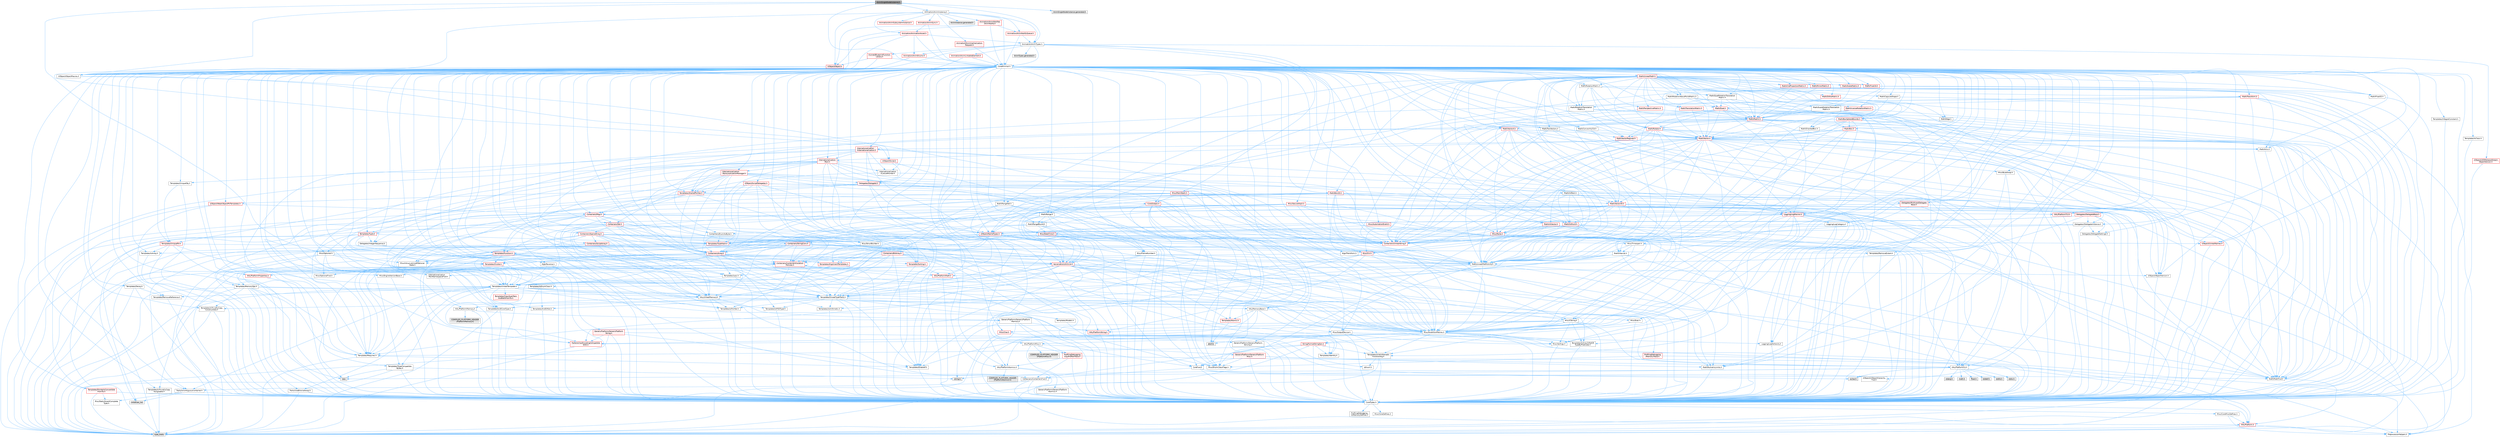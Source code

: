 digraph "AnimSingleNodeInstance.h"
{
 // INTERACTIVE_SVG=YES
 // LATEX_PDF_SIZE
  bgcolor="transparent";
  edge [fontname=Helvetica,fontsize=10,labelfontname=Helvetica,labelfontsize=10];
  node [fontname=Helvetica,fontsize=10,shape=box,height=0.2,width=0.4];
  Node1 [id="Node000001",label="AnimSingleNodeInstance.h",height=0.2,width=0.4,color="gray40", fillcolor="grey60", style="filled", fontcolor="black",tooltip=" "];
  Node1 -> Node2 [id="edge1_Node000001_Node000002",color="steelblue1",style="solid",tooltip=" "];
  Node2 [id="Node000002",label="CoreMinimal.h",height=0.2,width=0.4,color="grey40", fillcolor="white", style="filled",URL="$d7/d67/CoreMinimal_8h.html",tooltip=" "];
  Node2 -> Node3 [id="edge2_Node000002_Node000003",color="steelblue1",style="solid",tooltip=" "];
  Node3 [id="Node000003",label="CoreTypes.h",height=0.2,width=0.4,color="grey40", fillcolor="white", style="filled",URL="$dc/dec/CoreTypes_8h.html",tooltip=" "];
  Node3 -> Node4 [id="edge3_Node000003_Node000004",color="steelblue1",style="solid",tooltip=" "];
  Node4 [id="Node000004",label="HAL/Platform.h",height=0.2,width=0.4,color="red", fillcolor="#FFF0F0", style="filled",URL="$d9/dd0/Platform_8h.html",tooltip=" "];
  Node4 -> Node7 [id="edge4_Node000004_Node000007",color="steelblue1",style="solid",tooltip=" "];
  Node7 [id="Node000007",label="type_traits",height=0.2,width=0.4,color="grey60", fillcolor="#E0E0E0", style="filled",tooltip=" "];
  Node4 -> Node8 [id="edge5_Node000004_Node000008",color="steelblue1",style="solid",tooltip=" "];
  Node8 [id="Node000008",label="PreprocessorHelpers.h",height=0.2,width=0.4,color="grey40", fillcolor="white", style="filled",URL="$db/ddb/PreprocessorHelpers_8h.html",tooltip=" "];
  Node3 -> Node14 [id="edge6_Node000003_Node000014",color="steelblue1",style="solid",tooltip=" "];
  Node14 [id="Node000014",label="ProfilingDebugging\l/UMemoryDefines.h",height=0.2,width=0.4,color="grey40", fillcolor="white", style="filled",URL="$d2/da2/UMemoryDefines_8h.html",tooltip=" "];
  Node3 -> Node15 [id="edge7_Node000003_Node000015",color="steelblue1",style="solid",tooltip=" "];
  Node15 [id="Node000015",label="Misc/CoreMiscDefines.h",height=0.2,width=0.4,color="grey40", fillcolor="white", style="filled",URL="$da/d38/CoreMiscDefines_8h.html",tooltip=" "];
  Node15 -> Node4 [id="edge8_Node000015_Node000004",color="steelblue1",style="solid",tooltip=" "];
  Node15 -> Node8 [id="edge9_Node000015_Node000008",color="steelblue1",style="solid",tooltip=" "];
  Node3 -> Node16 [id="edge10_Node000003_Node000016",color="steelblue1",style="solid",tooltip=" "];
  Node16 [id="Node000016",label="Misc/CoreDefines.h",height=0.2,width=0.4,color="grey40", fillcolor="white", style="filled",URL="$d3/dd2/CoreDefines_8h.html",tooltip=" "];
  Node2 -> Node17 [id="edge11_Node000002_Node000017",color="steelblue1",style="solid",tooltip=" "];
  Node17 [id="Node000017",label="CoreFwd.h",height=0.2,width=0.4,color="grey40", fillcolor="white", style="filled",URL="$d1/d1e/CoreFwd_8h.html",tooltip=" "];
  Node17 -> Node3 [id="edge12_Node000017_Node000003",color="steelblue1",style="solid",tooltip=" "];
  Node17 -> Node18 [id="edge13_Node000017_Node000018",color="steelblue1",style="solid",tooltip=" "];
  Node18 [id="Node000018",label="Containers/ContainersFwd.h",height=0.2,width=0.4,color="grey40", fillcolor="white", style="filled",URL="$d4/d0a/ContainersFwd_8h.html",tooltip=" "];
  Node18 -> Node4 [id="edge14_Node000018_Node000004",color="steelblue1",style="solid",tooltip=" "];
  Node18 -> Node3 [id="edge15_Node000018_Node000003",color="steelblue1",style="solid",tooltip=" "];
  Node18 -> Node19 [id="edge16_Node000018_Node000019",color="steelblue1",style="solid",tooltip=" "];
  Node19 [id="Node000019",label="Traits/IsContiguousContainer.h",height=0.2,width=0.4,color="grey40", fillcolor="white", style="filled",URL="$d5/d3c/IsContiguousContainer_8h.html",tooltip=" "];
  Node19 -> Node3 [id="edge17_Node000019_Node000003",color="steelblue1",style="solid",tooltip=" "];
  Node19 -> Node20 [id="edge18_Node000019_Node000020",color="steelblue1",style="solid",tooltip=" "];
  Node20 [id="Node000020",label="Misc/StaticAssertComplete\lType.h",height=0.2,width=0.4,color="grey40", fillcolor="white", style="filled",URL="$d5/d4e/StaticAssertCompleteType_8h.html",tooltip=" "];
  Node19 -> Node21 [id="edge19_Node000019_Node000021",color="steelblue1",style="solid",tooltip=" "];
  Node21 [id="Node000021",label="initializer_list",height=0.2,width=0.4,color="grey60", fillcolor="#E0E0E0", style="filled",tooltip=" "];
  Node17 -> Node22 [id="edge20_Node000017_Node000022",color="steelblue1",style="solid",tooltip=" "];
  Node22 [id="Node000022",label="Math/MathFwd.h",height=0.2,width=0.4,color="grey40", fillcolor="white", style="filled",URL="$d2/d10/MathFwd_8h.html",tooltip=" "];
  Node22 -> Node4 [id="edge21_Node000022_Node000004",color="steelblue1",style="solid",tooltip=" "];
  Node17 -> Node23 [id="edge22_Node000017_Node000023",color="steelblue1",style="solid",tooltip=" "];
  Node23 [id="Node000023",label="UObject/UObjectHierarchy\lFwd.h",height=0.2,width=0.4,color="grey40", fillcolor="white", style="filled",URL="$d3/d13/UObjectHierarchyFwd_8h.html",tooltip=" "];
  Node2 -> Node23 [id="edge23_Node000002_Node000023",color="steelblue1",style="solid",tooltip=" "];
  Node2 -> Node18 [id="edge24_Node000002_Node000018",color="steelblue1",style="solid",tooltip=" "];
  Node2 -> Node24 [id="edge25_Node000002_Node000024",color="steelblue1",style="solid",tooltip=" "];
  Node24 [id="Node000024",label="Misc/VarArgs.h",height=0.2,width=0.4,color="grey40", fillcolor="white", style="filled",URL="$d5/d6f/VarArgs_8h.html",tooltip=" "];
  Node24 -> Node3 [id="edge26_Node000024_Node000003",color="steelblue1",style="solid",tooltip=" "];
  Node2 -> Node25 [id="edge27_Node000002_Node000025",color="steelblue1",style="solid",tooltip=" "];
  Node25 [id="Node000025",label="Logging/LogVerbosity.h",height=0.2,width=0.4,color="grey40", fillcolor="white", style="filled",URL="$d2/d8f/LogVerbosity_8h.html",tooltip=" "];
  Node25 -> Node3 [id="edge28_Node000025_Node000003",color="steelblue1",style="solid",tooltip=" "];
  Node2 -> Node26 [id="edge29_Node000002_Node000026",color="steelblue1",style="solid",tooltip=" "];
  Node26 [id="Node000026",label="Misc/OutputDevice.h",height=0.2,width=0.4,color="grey40", fillcolor="white", style="filled",URL="$d7/d32/OutputDevice_8h.html",tooltip=" "];
  Node26 -> Node17 [id="edge30_Node000026_Node000017",color="steelblue1",style="solid",tooltip=" "];
  Node26 -> Node3 [id="edge31_Node000026_Node000003",color="steelblue1",style="solid",tooltip=" "];
  Node26 -> Node25 [id="edge32_Node000026_Node000025",color="steelblue1",style="solid",tooltip=" "];
  Node26 -> Node24 [id="edge33_Node000026_Node000024",color="steelblue1",style="solid",tooltip=" "];
  Node26 -> Node27 [id="edge34_Node000026_Node000027",color="steelblue1",style="solid",tooltip=" "];
  Node27 [id="Node000027",label="Templates/IsArrayOrRefOf\lTypeByPredicate.h",height=0.2,width=0.4,color="grey40", fillcolor="white", style="filled",URL="$d6/da1/IsArrayOrRefOfTypeByPredicate_8h.html",tooltip=" "];
  Node27 -> Node3 [id="edge35_Node000027_Node000003",color="steelblue1",style="solid",tooltip=" "];
  Node26 -> Node28 [id="edge36_Node000026_Node000028",color="steelblue1",style="solid",tooltip=" "];
  Node28 [id="Node000028",label="Templates/IsValidVariadic\lFunctionArg.h",height=0.2,width=0.4,color="grey40", fillcolor="white", style="filled",URL="$d0/dc8/IsValidVariadicFunctionArg_8h.html",tooltip=" "];
  Node28 -> Node3 [id="edge37_Node000028_Node000003",color="steelblue1",style="solid",tooltip=" "];
  Node28 -> Node29 [id="edge38_Node000028_Node000029",color="steelblue1",style="solid",tooltip=" "];
  Node29 [id="Node000029",label="IsEnum.h",height=0.2,width=0.4,color="grey40", fillcolor="white", style="filled",URL="$d4/de5/IsEnum_8h.html",tooltip=" "];
  Node28 -> Node7 [id="edge39_Node000028_Node000007",color="steelblue1",style="solid",tooltip=" "];
  Node26 -> Node30 [id="edge40_Node000026_Node000030",color="steelblue1",style="solid",tooltip=" "];
  Node30 [id="Node000030",label="Traits/IsCharEncodingCompatible\lWith.h",height=0.2,width=0.4,color="red", fillcolor="#FFF0F0", style="filled",URL="$df/dd1/IsCharEncodingCompatibleWith_8h.html",tooltip=" "];
  Node30 -> Node7 [id="edge41_Node000030_Node000007",color="steelblue1",style="solid",tooltip=" "];
  Node2 -> Node32 [id="edge42_Node000002_Node000032",color="steelblue1",style="solid",tooltip=" "];
  Node32 [id="Node000032",label="HAL/PlatformCrt.h",height=0.2,width=0.4,color="grey40", fillcolor="white", style="filled",URL="$d8/d75/PlatformCrt_8h.html",tooltip=" "];
  Node32 -> Node33 [id="edge43_Node000032_Node000033",color="steelblue1",style="solid",tooltip=" "];
  Node33 [id="Node000033",label="new",height=0.2,width=0.4,color="grey60", fillcolor="#E0E0E0", style="filled",tooltip=" "];
  Node32 -> Node34 [id="edge44_Node000032_Node000034",color="steelblue1",style="solid",tooltip=" "];
  Node34 [id="Node000034",label="wchar.h",height=0.2,width=0.4,color="grey60", fillcolor="#E0E0E0", style="filled",tooltip=" "];
  Node32 -> Node35 [id="edge45_Node000032_Node000035",color="steelblue1",style="solid",tooltip=" "];
  Node35 [id="Node000035",label="stddef.h",height=0.2,width=0.4,color="grey60", fillcolor="#E0E0E0", style="filled",tooltip=" "];
  Node32 -> Node36 [id="edge46_Node000032_Node000036",color="steelblue1",style="solid",tooltip=" "];
  Node36 [id="Node000036",label="stdlib.h",height=0.2,width=0.4,color="grey60", fillcolor="#E0E0E0", style="filled",tooltip=" "];
  Node32 -> Node37 [id="edge47_Node000032_Node000037",color="steelblue1",style="solid",tooltip=" "];
  Node37 [id="Node000037",label="stdio.h",height=0.2,width=0.4,color="grey60", fillcolor="#E0E0E0", style="filled",tooltip=" "];
  Node32 -> Node38 [id="edge48_Node000032_Node000038",color="steelblue1",style="solid",tooltip=" "];
  Node38 [id="Node000038",label="stdarg.h",height=0.2,width=0.4,color="grey60", fillcolor="#E0E0E0", style="filled",tooltip=" "];
  Node32 -> Node39 [id="edge49_Node000032_Node000039",color="steelblue1",style="solid",tooltip=" "];
  Node39 [id="Node000039",label="math.h",height=0.2,width=0.4,color="grey60", fillcolor="#E0E0E0", style="filled",tooltip=" "];
  Node32 -> Node40 [id="edge50_Node000032_Node000040",color="steelblue1",style="solid",tooltip=" "];
  Node40 [id="Node000040",label="float.h",height=0.2,width=0.4,color="grey60", fillcolor="#E0E0E0", style="filled",tooltip=" "];
  Node32 -> Node41 [id="edge51_Node000032_Node000041",color="steelblue1",style="solid",tooltip=" "];
  Node41 [id="Node000041",label="string.h",height=0.2,width=0.4,color="grey60", fillcolor="#E0E0E0", style="filled",tooltip=" "];
  Node2 -> Node42 [id="edge52_Node000002_Node000042",color="steelblue1",style="solid",tooltip=" "];
  Node42 [id="Node000042",label="HAL/PlatformMisc.h",height=0.2,width=0.4,color="grey40", fillcolor="white", style="filled",URL="$d0/df5/PlatformMisc_8h.html",tooltip=" "];
  Node42 -> Node3 [id="edge53_Node000042_Node000003",color="steelblue1",style="solid",tooltip=" "];
  Node42 -> Node43 [id="edge54_Node000042_Node000043",color="steelblue1",style="solid",tooltip=" "];
  Node43 [id="Node000043",label="GenericPlatform/GenericPlatform\lMisc.h",height=0.2,width=0.4,color="red", fillcolor="#FFF0F0", style="filled",URL="$db/d9a/GenericPlatformMisc_8h.html",tooltip=" "];
  Node43 -> Node17 [id="edge55_Node000043_Node000017",color="steelblue1",style="solid",tooltip=" "];
  Node43 -> Node3 [id="edge56_Node000043_Node000003",color="steelblue1",style="solid",tooltip=" "];
  Node43 -> Node32 [id="edge57_Node000043_Node000032",color="steelblue1",style="solid",tooltip=" "];
  Node43 -> Node47 [id="edge58_Node000043_Node000047",color="steelblue1",style="solid",tooltip=" "];
  Node47 [id="Node000047",label="Math/NumericLimits.h",height=0.2,width=0.4,color="grey40", fillcolor="white", style="filled",URL="$df/d1b/NumericLimits_8h.html",tooltip=" "];
  Node47 -> Node3 [id="edge59_Node000047_Node000003",color="steelblue1",style="solid",tooltip=" "];
  Node43 -> Node49 [id="edge60_Node000043_Node000049",color="steelblue1",style="solid",tooltip=" "];
  Node49 [id="Node000049",label="Misc/EnumClassFlags.h",height=0.2,width=0.4,color="grey40", fillcolor="white", style="filled",URL="$d8/de7/EnumClassFlags_8h.html",tooltip=" "];
  Node42 -> Node52 [id="edge61_Node000042_Node000052",color="steelblue1",style="solid",tooltip=" "];
  Node52 [id="Node000052",label="COMPILED_PLATFORM_HEADER\l(PlatformMisc.h)",height=0.2,width=0.4,color="grey60", fillcolor="#E0E0E0", style="filled",tooltip=" "];
  Node42 -> Node53 [id="edge62_Node000042_Node000053",color="steelblue1",style="solid",tooltip=" "];
  Node53 [id="Node000053",label="ProfilingDebugging\l/CpuProfilerTrace.h",height=0.2,width=0.4,color="red", fillcolor="#FFF0F0", style="filled",URL="$da/dcb/CpuProfilerTrace_8h.html",tooltip=" "];
  Node53 -> Node3 [id="edge63_Node000053_Node000003",color="steelblue1",style="solid",tooltip=" "];
  Node53 -> Node18 [id="edge64_Node000053_Node000018",color="steelblue1",style="solid",tooltip=" "];
  Node53 -> Node54 [id="edge65_Node000053_Node000054",color="steelblue1",style="solid",tooltip=" "];
  Node54 [id="Node000054",label="HAL/PlatformAtomics.h",height=0.2,width=0.4,color="grey40", fillcolor="white", style="filled",URL="$d3/d36/PlatformAtomics_8h.html",tooltip=" "];
  Node54 -> Node3 [id="edge66_Node000054_Node000003",color="steelblue1",style="solid",tooltip=" "];
  Node54 -> Node55 [id="edge67_Node000054_Node000055",color="steelblue1",style="solid",tooltip=" "];
  Node55 [id="Node000055",label="GenericPlatform/GenericPlatform\lAtomics.h",height=0.2,width=0.4,color="grey40", fillcolor="white", style="filled",URL="$da/d72/GenericPlatformAtomics_8h.html",tooltip=" "];
  Node55 -> Node3 [id="edge68_Node000055_Node000003",color="steelblue1",style="solid",tooltip=" "];
  Node54 -> Node56 [id="edge69_Node000054_Node000056",color="steelblue1",style="solid",tooltip=" "];
  Node56 [id="Node000056",label="COMPILED_PLATFORM_HEADER\l(PlatformAtomics.h)",height=0.2,width=0.4,color="grey60", fillcolor="#E0E0E0", style="filled",tooltip=" "];
  Node53 -> Node8 [id="edge70_Node000053_Node000008",color="steelblue1",style="solid",tooltip=" "];
  Node2 -> Node61 [id="edge71_Node000002_Node000061",color="steelblue1",style="solid",tooltip=" "];
  Node61 [id="Node000061",label="Misc/AssertionMacros.h",height=0.2,width=0.4,color="grey40", fillcolor="white", style="filled",URL="$d0/dfa/AssertionMacros_8h.html",tooltip=" "];
  Node61 -> Node3 [id="edge72_Node000061_Node000003",color="steelblue1",style="solid",tooltip=" "];
  Node61 -> Node4 [id="edge73_Node000061_Node000004",color="steelblue1",style="solid",tooltip=" "];
  Node61 -> Node42 [id="edge74_Node000061_Node000042",color="steelblue1",style="solid",tooltip=" "];
  Node61 -> Node8 [id="edge75_Node000061_Node000008",color="steelblue1",style="solid",tooltip=" "];
  Node61 -> Node62 [id="edge76_Node000061_Node000062",color="steelblue1",style="solid",tooltip=" "];
  Node62 [id="Node000062",label="Templates/EnableIf.h",height=0.2,width=0.4,color="grey40", fillcolor="white", style="filled",URL="$d7/d60/EnableIf_8h.html",tooltip=" "];
  Node62 -> Node3 [id="edge77_Node000062_Node000003",color="steelblue1",style="solid",tooltip=" "];
  Node61 -> Node27 [id="edge78_Node000061_Node000027",color="steelblue1",style="solid",tooltip=" "];
  Node61 -> Node28 [id="edge79_Node000061_Node000028",color="steelblue1",style="solid",tooltip=" "];
  Node61 -> Node30 [id="edge80_Node000061_Node000030",color="steelblue1",style="solid",tooltip=" "];
  Node61 -> Node24 [id="edge81_Node000061_Node000024",color="steelblue1",style="solid",tooltip=" "];
  Node61 -> Node63 [id="edge82_Node000061_Node000063",color="steelblue1",style="solid",tooltip=" "];
  Node63 [id="Node000063",label="String/FormatStringSan.h",height=0.2,width=0.4,color="red", fillcolor="#FFF0F0", style="filled",URL="$d3/d8b/FormatStringSan_8h.html",tooltip=" "];
  Node63 -> Node7 [id="edge83_Node000063_Node000007",color="steelblue1",style="solid",tooltip=" "];
  Node63 -> Node3 [id="edge84_Node000063_Node000003",color="steelblue1",style="solid",tooltip=" "];
  Node63 -> Node64 [id="edge85_Node000063_Node000064",color="steelblue1",style="solid",tooltip=" "];
  Node64 [id="Node000064",label="Templates/Requires.h",height=0.2,width=0.4,color="grey40", fillcolor="white", style="filled",URL="$dc/d96/Requires_8h.html",tooltip=" "];
  Node64 -> Node62 [id="edge86_Node000064_Node000062",color="steelblue1",style="solid",tooltip=" "];
  Node64 -> Node7 [id="edge87_Node000064_Node000007",color="steelblue1",style="solid",tooltip=" "];
  Node63 -> Node65 [id="edge88_Node000063_Node000065",color="steelblue1",style="solid",tooltip=" "];
  Node65 [id="Node000065",label="Templates/Identity.h",height=0.2,width=0.4,color="grey40", fillcolor="white", style="filled",URL="$d0/dd5/Identity_8h.html",tooltip=" "];
  Node63 -> Node28 [id="edge89_Node000063_Node000028",color="steelblue1",style="solid",tooltip=" "];
  Node63 -> Node18 [id="edge90_Node000063_Node000018",color="steelblue1",style="solid",tooltip=" "];
  Node61 -> Node69 [id="edge91_Node000061_Node000069",color="steelblue1",style="solid",tooltip=" "];
  Node69 [id="Node000069",label="atomic",height=0.2,width=0.4,color="grey60", fillcolor="#E0E0E0", style="filled",tooltip=" "];
  Node2 -> Node70 [id="edge92_Node000002_Node000070",color="steelblue1",style="solid",tooltip=" "];
  Node70 [id="Node000070",label="Templates/IsPointer.h",height=0.2,width=0.4,color="grey40", fillcolor="white", style="filled",URL="$d7/d05/IsPointer_8h.html",tooltip=" "];
  Node70 -> Node3 [id="edge93_Node000070_Node000003",color="steelblue1",style="solid",tooltip=" "];
  Node2 -> Node71 [id="edge94_Node000002_Node000071",color="steelblue1",style="solid",tooltip=" "];
  Node71 [id="Node000071",label="HAL/PlatformMemory.h",height=0.2,width=0.4,color="grey40", fillcolor="white", style="filled",URL="$de/d68/PlatformMemory_8h.html",tooltip=" "];
  Node71 -> Node3 [id="edge95_Node000071_Node000003",color="steelblue1",style="solid",tooltip=" "];
  Node71 -> Node72 [id="edge96_Node000071_Node000072",color="steelblue1",style="solid",tooltip=" "];
  Node72 [id="Node000072",label="GenericPlatform/GenericPlatform\lMemory.h",height=0.2,width=0.4,color="grey40", fillcolor="white", style="filled",URL="$dd/d22/GenericPlatformMemory_8h.html",tooltip=" "];
  Node72 -> Node17 [id="edge97_Node000072_Node000017",color="steelblue1",style="solid",tooltip=" "];
  Node72 -> Node3 [id="edge98_Node000072_Node000003",color="steelblue1",style="solid",tooltip=" "];
  Node72 -> Node73 [id="edge99_Node000072_Node000073",color="steelblue1",style="solid",tooltip=" "];
  Node73 [id="Node000073",label="HAL/PlatformString.h",height=0.2,width=0.4,color="red", fillcolor="#FFF0F0", style="filled",URL="$db/db5/PlatformString_8h.html",tooltip=" "];
  Node73 -> Node3 [id="edge100_Node000073_Node000003",color="steelblue1",style="solid",tooltip=" "];
  Node72 -> Node41 [id="edge101_Node000072_Node000041",color="steelblue1",style="solid",tooltip=" "];
  Node72 -> Node34 [id="edge102_Node000072_Node000034",color="steelblue1",style="solid",tooltip=" "];
  Node71 -> Node75 [id="edge103_Node000071_Node000075",color="steelblue1",style="solid",tooltip=" "];
  Node75 [id="Node000075",label="COMPILED_PLATFORM_HEADER\l(PlatformMemory.h)",height=0.2,width=0.4,color="grey60", fillcolor="#E0E0E0", style="filled",tooltip=" "];
  Node2 -> Node54 [id="edge104_Node000002_Node000054",color="steelblue1",style="solid",tooltip=" "];
  Node2 -> Node76 [id="edge105_Node000002_Node000076",color="steelblue1",style="solid",tooltip=" "];
  Node76 [id="Node000076",label="Misc/Exec.h",height=0.2,width=0.4,color="grey40", fillcolor="white", style="filled",URL="$de/ddb/Exec_8h.html",tooltip=" "];
  Node76 -> Node3 [id="edge106_Node000076_Node000003",color="steelblue1",style="solid",tooltip=" "];
  Node76 -> Node61 [id="edge107_Node000076_Node000061",color="steelblue1",style="solid",tooltip=" "];
  Node2 -> Node77 [id="edge108_Node000002_Node000077",color="steelblue1",style="solid",tooltip=" "];
  Node77 [id="Node000077",label="HAL/MemoryBase.h",height=0.2,width=0.4,color="grey40", fillcolor="white", style="filled",URL="$d6/d9f/MemoryBase_8h.html",tooltip=" "];
  Node77 -> Node3 [id="edge109_Node000077_Node000003",color="steelblue1",style="solid",tooltip=" "];
  Node77 -> Node54 [id="edge110_Node000077_Node000054",color="steelblue1",style="solid",tooltip=" "];
  Node77 -> Node32 [id="edge111_Node000077_Node000032",color="steelblue1",style="solid",tooltip=" "];
  Node77 -> Node76 [id="edge112_Node000077_Node000076",color="steelblue1",style="solid",tooltip=" "];
  Node77 -> Node26 [id="edge113_Node000077_Node000026",color="steelblue1",style="solid",tooltip=" "];
  Node77 -> Node78 [id="edge114_Node000077_Node000078",color="steelblue1",style="solid",tooltip=" "];
  Node78 [id="Node000078",label="Templates/Atomic.h",height=0.2,width=0.4,color="red", fillcolor="#FFF0F0", style="filled",URL="$d3/d91/Atomic_8h.html",tooltip=" "];
  Node78 -> Node69 [id="edge115_Node000078_Node000069",color="steelblue1",style="solid",tooltip=" "];
  Node2 -> Node87 [id="edge116_Node000002_Node000087",color="steelblue1",style="solid",tooltip=" "];
  Node87 [id="Node000087",label="HAL/UnrealMemory.h",height=0.2,width=0.4,color="grey40", fillcolor="white", style="filled",URL="$d9/d96/UnrealMemory_8h.html",tooltip=" "];
  Node87 -> Node3 [id="edge117_Node000087_Node000003",color="steelblue1",style="solid",tooltip=" "];
  Node87 -> Node72 [id="edge118_Node000087_Node000072",color="steelblue1",style="solid",tooltip=" "];
  Node87 -> Node77 [id="edge119_Node000087_Node000077",color="steelblue1",style="solid",tooltip=" "];
  Node87 -> Node71 [id="edge120_Node000087_Node000071",color="steelblue1",style="solid",tooltip=" "];
  Node87 -> Node88 [id="edge121_Node000087_Node000088",color="steelblue1",style="solid",tooltip=" "];
  Node88 [id="Node000088",label="ProfilingDebugging\l/MemoryTrace.h",height=0.2,width=0.4,color="red", fillcolor="#FFF0F0", style="filled",URL="$da/dd7/MemoryTrace_8h.html",tooltip=" "];
  Node88 -> Node4 [id="edge122_Node000088_Node000004",color="steelblue1",style="solid",tooltip=" "];
  Node88 -> Node49 [id="edge123_Node000088_Node000049",color="steelblue1",style="solid",tooltip=" "];
  Node87 -> Node70 [id="edge124_Node000087_Node000070",color="steelblue1",style="solid",tooltip=" "];
  Node2 -> Node89 [id="edge125_Node000002_Node000089",color="steelblue1",style="solid",tooltip=" "];
  Node89 [id="Node000089",label="Templates/IsArithmetic.h",height=0.2,width=0.4,color="grey40", fillcolor="white", style="filled",URL="$d2/d5d/IsArithmetic_8h.html",tooltip=" "];
  Node89 -> Node3 [id="edge126_Node000089_Node000003",color="steelblue1",style="solid",tooltip=" "];
  Node2 -> Node83 [id="edge127_Node000002_Node000083",color="steelblue1",style="solid",tooltip=" "];
  Node83 [id="Node000083",label="Templates/AndOrNot.h",height=0.2,width=0.4,color="grey40", fillcolor="white", style="filled",URL="$db/d0a/AndOrNot_8h.html",tooltip=" "];
  Node83 -> Node3 [id="edge128_Node000083_Node000003",color="steelblue1",style="solid",tooltip=" "];
  Node2 -> Node90 [id="edge129_Node000002_Node000090",color="steelblue1",style="solid",tooltip=" "];
  Node90 [id="Node000090",label="Templates/IsPODType.h",height=0.2,width=0.4,color="grey40", fillcolor="white", style="filled",URL="$d7/db1/IsPODType_8h.html",tooltip=" "];
  Node90 -> Node3 [id="edge130_Node000090_Node000003",color="steelblue1",style="solid",tooltip=" "];
  Node2 -> Node91 [id="edge131_Node000002_Node000091",color="steelblue1",style="solid",tooltip=" "];
  Node91 [id="Node000091",label="Templates/IsUECoreType.h",height=0.2,width=0.4,color="grey40", fillcolor="white", style="filled",URL="$d1/db8/IsUECoreType_8h.html",tooltip=" "];
  Node91 -> Node3 [id="edge132_Node000091_Node000003",color="steelblue1",style="solid",tooltip=" "];
  Node91 -> Node7 [id="edge133_Node000091_Node000007",color="steelblue1",style="solid",tooltip=" "];
  Node2 -> Node84 [id="edge134_Node000002_Node000084",color="steelblue1",style="solid",tooltip=" "];
  Node84 [id="Node000084",label="Templates/IsTriviallyCopy\lConstructible.h",height=0.2,width=0.4,color="grey40", fillcolor="white", style="filled",URL="$d3/d78/IsTriviallyCopyConstructible_8h.html",tooltip=" "];
  Node84 -> Node3 [id="edge135_Node000084_Node000003",color="steelblue1",style="solid",tooltip=" "];
  Node84 -> Node7 [id="edge136_Node000084_Node000007",color="steelblue1",style="solid",tooltip=" "];
  Node2 -> Node92 [id="edge137_Node000002_Node000092",color="steelblue1",style="solid",tooltip=" "];
  Node92 [id="Node000092",label="Templates/UnrealTypeTraits.h",height=0.2,width=0.4,color="grey40", fillcolor="white", style="filled",URL="$d2/d2d/UnrealTypeTraits_8h.html",tooltip=" "];
  Node92 -> Node3 [id="edge138_Node000092_Node000003",color="steelblue1",style="solid",tooltip=" "];
  Node92 -> Node70 [id="edge139_Node000092_Node000070",color="steelblue1",style="solid",tooltip=" "];
  Node92 -> Node61 [id="edge140_Node000092_Node000061",color="steelblue1",style="solid",tooltip=" "];
  Node92 -> Node83 [id="edge141_Node000092_Node000083",color="steelblue1",style="solid",tooltip=" "];
  Node92 -> Node62 [id="edge142_Node000092_Node000062",color="steelblue1",style="solid",tooltip=" "];
  Node92 -> Node89 [id="edge143_Node000092_Node000089",color="steelblue1",style="solid",tooltip=" "];
  Node92 -> Node29 [id="edge144_Node000092_Node000029",color="steelblue1",style="solid",tooltip=" "];
  Node92 -> Node93 [id="edge145_Node000092_Node000093",color="steelblue1",style="solid",tooltip=" "];
  Node93 [id="Node000093",label="Templates/Models.h",height=0.2,width=0.4,color="grey40", fillcolor="white", style="filled",URL="$d3/d0c/Models_8h.html",tooltip=" "];
  Node93 -> Node65 [id="edge146_Node000093_Node000065",color="steelblue1",style="solid",tooltip=" "];
  Node92 -> Node90 [id="edge147_Node000092_Node000090",color="steelblue1",style="solid",tooltip=" "];
  Node92 -> Node91 [id="edge148_Node000092_Node000091",color="steelblue1",style="solid",tooltip=" "];
  Node92 -> Node84 [id="edge149_Node000092_Node000084",color="steelblue1",style="solid",tooltip=" "];
  Node2 -> Node62 [id="edge150_Node000002_Node000062",color="steelblue1",style="solid",tooltip=" "];
  Node2 -> Node94 [id="edge151_Node000002_Node000094",color="steelblue1",style="solid",tooltip=" "];
  Node94 [id="Node000094",label="Templates/RemoveReference.h",height=0.2,width=0.4,color="grey40", fillcolor="white", style="filled",URL="$da/dbe/RemoveReference_8h.html",tooltip=" "];
  Node94 -> Node3 [id="edge152_Node000094_Node000003",color="steelblue1",style="solid",tooltip=" "];
  Node2 -> Node95 [id="edge153_Node000002_Node000095",color="steelblue1",style="solid",tooltip=" "];
  Node95 [id="Node000095",label="Templates/IntegralConstant.h",height=0.2,width=0.4,color="grey40", fillcolor="white", style="filled",URL="$db/d1b/IntegralConstant_8h.html",tooltip=" "];
  Node95 -> Node3 [id="edge154_Node000095_Node000003",color="steelblue1",style="solid",tooltip=" "];
  Node2 -> Node96 [id="edge155_Node000002_Node000096",color="steelblue1",style="solid",tooltip=" "];
  Node96 [id="Node000096",label="Templates/IsClass.h",height=0.2,width=0.4,color="grey40", fillcolor="white", style="filled",URL="$db/dcb/IsClass_8h.html",tooltip=" "];
  Node96 -> Node3 [id="edge156_Node000096_Node000003",color="steelblue1",style="solid",tooltip=" "];
  Node2 -> Node97 [id="edge157_Node000002_Node000097",color="steelblue1",style="solid",tooltip=" "];
  Node97 [id="Node000097",label="Templates/TypeCompatible\lBytes.h",height=0.2,width=0.4,color="grey40", fillcolor="white", style="filled",URL="$df/d0a/TypeCompatibleBytes_8h.html",tooltip=" "];
  Node97 -> Node3 [id="edge158_Node000097_Node000003",color="steelblue1",style="solid",tooltip=" "];
  Node97 -> Node41 [id="edge159_Node000097_Node000041",color="steelblue1",style="solid",tooltip=" "];
  Node97 -> Node33 [id="edge160_Node000097_Node000033",color="steelblue1",style="solid",tooltip=" "];
  Node97 -> Node7 [id="edge161_Node000097_Node000007",color="steelblue1",style="solid",tooltip=" "];
  Node2 -> Node19 [id="edge162_Node000002_Node000019",color="steelblue1",style="solid",tooltip=" "];
  Node2 -> Node98 [id="edge163_Node000002_Node000098",color="steelblue1",style="solid",tooltip=" "];
  Node98 [id="Node000098",label="Templates/UnrealTemplate.h",height=0.2,width=0.4,color="grey40", fillcolor="white", style="filled",URL="$d4/d24/UnrealTemplate_8h.html",tooltip=" "];
  Node98 -> Node3 [id="edge164_Node000098_Node000003",color="steelblue1",style="solid",tooltip=" "];
  Node98 -> Node70 [id="edge165_Node000098_Node000070",color="steelblue1",style="solid",tooltip=" "];
  Node98 -> Node87 [id="edge166_Node000098_Node000087",color="steelblue1",style="solid",tooltip=" "];
  Node98 -> Node99 [id="edge167_Node000098_Node000099",color="steelblue1",style="solid",tooltip=" "];
  Node99 [id="Node000099",label="Templates/CopyQualifiers\lAndRefsFromTo.h",height=0.2,width=0.4,color="red", fillcolor="#FFF0F0", style="filled",URL="$d3/db3/CopyQualifiersAndRefsFromTo_8h.html",tooltip=" "];
  Node98 -> Node92 [id="edge168_Node000098_Node000092",color="steelblue1",style="solid",tooltip=" "];
  Node98 -> Node94 [id="edge169_Node000098_Node000094",color="steelblue1",style="solid",tooltip=" "];
  Node98 -> Node64 [id="edge170_Node000098_Node000064",color="steelblue1",style="solid",tooltip=" "];
  Node98 -> Node97 [id="edge171_Node000098_Node000097",color="steelblue1",style="solid",tooltip=" "];
  Node98 -> Node65 [id="edge172_Node000098_Node000065",color="steelblue1",style="solid",tooltip=" "];
  Node98 -> Node19 [id="edge173_Node000098_Node000019",color="steelblue1",style="solid",tooltip=" "];
  Node98 -> Node101 [id="edge174_Node000098_Node000101",color="steelblue1",style="solid",tooltip=" "];
  Node101 [id="Node000101",label="Traits/UseBitwiseSwap.h",height=0.2,width=0.4,color="grey40", fillcolor="white", style="filled",URL="$db/df3/UseBitwiseSwap_8h.html",tooltip=" "];
  Node101 -> Node3 [id="edge175_Node000101_Node000003",color="steelblue1",style="solid",tooltip=" "];
  Node101 -> Node7 [id="edge176_Node000101_Node000007",color="steelblue1",style="solid",tooltip=" "];
  Node98 -> Node7 [id="edge177_Node000098_Node000007",color="steelblue1",style="solid",tooltip=" "];
  Node2 -> Node47 [id="edge178_Node000002_Node000047",color="steelblue1",style="solid",tooltip=" "];
  Node2 -> Node102 [id="edge179_Node000002_Node000102",color="steelblue1",style="solid",tooltip=" "];
  Node102 [id="Node000102",label="HAL/PlatformMath.h",height=0.2,width=0.4,color="red", fillcolor="#FFF0F0", style="filled",URL="$dc/d53/PlatformMath_8h.html",tooltip=" "];
  Node102 -> Node3 [id="edge180_Node000102_Node000003",color="steelblue1",style="solid",tooltip=" "];
  Node2 -> Node85 [id="edge181_Node000002_Node000085",color="steelblue1",style="solid",tooltip=" "];
  Node85 [id="Node000085",label="Templates/IsTriviallyCopy\lAssignable.h",height=0.2,width=0.4,color="grey40", fillcolor="white", style="filled",URL="$d2/df2/IsTriviallyCopyAssignable_8h.html",tooltip=" "];
  Node85 -> Node3 [id="edge182_Node000085_Node000003",color="steelblue1",style="solid",tooltip=" "];
  Node85 -> Node7 [id="edge183_Node000085_Node000007",color="steelblue1",style="solid",tooltip=" "];
  Node2 -> Node110 [id="edge184_Node000002_Node000110",color="steelblue1",style="solid",tooltip=" "];
  Node110 [id="Node000110",label="Templates/MemoryOps.h",height=0.2,width=0.4,color="grey40", fillcolor="white", style="filled",URL="$db/dea/MemoryOps_8h.html",tooltip=" "];
  Node110 -> Node3 [id="edge185_Node000110_Node000003",color="steelblue1",style="solid",tooltip=" "];
  Node110 -> Node87 [id="edge186_Node000110_Node000087",color="steelblue1",style="solid",tooltip=" "];
  Node110 -> Node85 [id="edge187_Node000110_Node000085",color="steelblue1",style="solid",tooltip=" "];
  Node110 -> Node84 [id="edge188_Node000110_Node000084",color="steelblue1",style="solid",tooltip=" "];
  Node110 -> Node64 [id="edge189_Node000110_Node000064",color="steelblue1",style="solid",tooltip=" "];
  Node110 -> Node92 [id="edge190_Node000110_Node000092",color="steelblue1",style="solid",tooltip=" "];
  Node110 -> Node101 [id="edge191_Node000110_Node000101",color="steelblue1",style="solid",tooltip=" "];
  Node110 -> Node33 [id="edge192_Node000110_Node000033",color="steelblue1",style="solid",tooltip=" "];
  Node110 -> Node7 [id="edge193_Node000110_Node000007",color="steelblue1",style="solid",tooltip=" "];
  Node2 -> Node111 [id="edge194_Node000002_Node000111",color="steelblue1",style="solid",tooltip=" "];
  Node111 [id="Node000111",label="Containers/ContainerAllocation\lPolicies.h",height=0.2,width=0.4,color="red", fillcolor="#FFF0F0", style="filled",URL="$d7/dff/ContainerAllocationPolicies_8h.html",tooltip=" "];
  Node111 -> Node3 [id="edge195_Node000111_Node000003",color="steelblue1",style="solid",tooltip=" "];
  Node111 -> Node111 [id="edge196_Node000111_Node000111",color="steelblue1",style="solid",tooltip=" "];
  Node111 -> Node102 [id="edge197_Node000111_Node000102",color="steelblue1",style="solid",tooltip=" "];
  Node111 -> Node87 [id="edge198_Node000111_Node000087",color="steelblue1",style="solid",tooltip=" "];
  Node111 -> Node47 [id="edge199_Node000111_Node000047",color="steelblue1",style="solid",tooltip=" "];
  Node111 -> Node61 [id="edge200_Node000111_Node000061",color="steelblue1",style="solid",tooltip=" "];
  Node111 -> Node110 [id="edge201_Node000111_Node000110",color="steelblue1",style="solid",tooltip=" "];
  Node111 -> Node97 [id="edge202_Node000111_Node000097",color="steelblue1",style="solid",tooltip=" "];
  Node111 -> Node7 [id="edge203_Node000111_Node000007",color="steelblue1",style="solid",tooltip=" "];
  Node2 -> Node114 [id="edge204_Node000002_Node000114",color="steelblue1",style="solid",tooltip=" "];
  Node114 [id="Node000114",label="Templates/IsEnumClass.h",height=0.2,width=0.4,color="grey40", fillcolor="white", style="filled",URL="$d7/d15/IsEnumClass_8h.html",tooltip=" "];
  Node114 -> Node3 [id="edge205_Node000114_Node000003",color="steelblue1",style="solid",tooltip=" "];
  Node114 -> Node83 [id="edge206_Node000114_Node000083",color="steelblue1",style="solid",tooltip=" "];
  Node2 -> Node115 [id="edge207_Node000002_Node000115",color="steelblue1",style="solid",tooltip=" "];
  Node115 [id="Node000115",label="HAL/PlatformProperties.h",height=0.2,width=0.4,color="red", fillcolor="#FFF0F0", style="filled",URL="$d9/db0/PlatformProperties_8h.html",tooltip=" "];
  Node115 -> Node3 [id="edge208_Node000115_Node000003",color="steelblue1",style="solid",tooltip=" "];
  Node2 -> Node118 [id="edge209_Node000002_Node000118",color="steelblue1",style="solid",tooltip=" "];
  Node118 [id="Node000118",label="Misc/EngineVersionBase.h",height=0.2,width=0.4,color="grey40", fillcolor="white", style="filled",URL="$d5/d2b/EngineVersionBase_8h.html",tooltip=" "];
  Node118 -> Node3 [id="edge210_Node000118_Node000003",color="steelblue1",style="solid",tooltip=" "];
  Node2 -> Node119 [id="edge211_Node000002_Node000119",color="steelblue1",style="solid",tooltip=" "];
  Node119 [id="Node000119",label="Internationalization\l/TextNamespaceFwd.h",height=0.2,width=0.4,color="grey40", fillcolor="white", style="filled",URL="$d8/d97/TextNamespaceFwd_8h.html",tooltip=" "];
  Node119 -> Node3 [id="edge212_Node000119_Node000003",color="steelblue1",style="solid",tooltip=" "];
  Node2 -> Node120 [id="edge213_Node000002_Node000120",color="steelblue1",style="solid",tooltip=" "];
  Node120 [id="Node000120",label="Serialization/Archive.h",height=0.2,width=0.4,color="red", fillcolor="#FFF0F0", style="filled",URL="$d7/d3b/Archive_8h.html",tooltip=" "];
  Node120 -> Node17 [id="edge214_Node000120_Node000017",color="steelblue1",style="solid",tooltip=" "];
  Node120 -> Node3 [id="edge215_Node000120_Node000003",color="steelblue1",style="solid",tooltip=" "];
  Node120 -> Node115 [id="edge216_Node000120_Node000115",color="steelblue1",style="solid",tooltip=" "];
  Node120 -> Node119 [id="edge217_Node000120_Node000119",color="steelblue1",style="solid",tooltip=" "];
  Node120 -> Node22 [id="edge218_Node000120_Node000022",color="steelblue1",style="solid",tooltip=" "];
  Node120 -> Node61 [id="edge219_Node000120_Node000061",color="steelblue1",style="solid",tooltip=" "];
  Node120 -> Node118 [id="edge220_Node000120_Node000118",color="steelblue1",style="solid",tooltip=" "];
  Node120 -> Node24 [id="edge221_Node000120_Node000024",color="steelblue1",style="solid",tooltip=" "];
  Node120 -> Node62 [id="edge222_Node000120_Node000062",color="steelblue1",style="solid",tooltip=" "];
  Node120 -> Node27 [id="edge223_Node000120_Node000027",color="steelblue1",style="solid",tooltip=" "];
  Node120 -> Node114 [id="edge224_Node000120_Node000114",color="steelblue1",style="solid",tooltip=" "];
  Node120 -> Node28 [id="edge225_Node000120_Node000028",color="steelblue1",style="solid",tooltip=" "];
  Node120 -> Node98 [id="edge226_Node000120_Node000098",color="steelblue1",style="solid",tooltip=" "];
  Node120 -> Node30 [id="edge227_Node000120_Node000030",color="steelblue1",style="solid",tooltip=" "];
  Node120 -> Node123 [id="edge228_Node000120_Node000123",color="steelblue1",style="solid",tooltip=" "];
  Node123 [id="Node000123",label="UObject/ObjectVersion.h",height=0.2,width=0.4,color="grey40", fillcolor="white", style="filled",URL="$da/d63/ObjectVersion_8h.html",tooltip=" "];
  Node123 -> Node3 [id="edge229_Node000123_Node000003",color="steelblue1",style="solid",tooltip=" "];
  Node2 -> Node124 [id="edge230_Node000002_Node000124",color="steelblue1",style="solid",tooltip=" "];
  Node124 [id="Node000124",label="Templates/Less.h",height=0.2,width=0.4,color="grey40", fillcolor="white", style="filled",URL="$de/dc8/Less_8h.html",tooltip=" "];
  Node124 -> Node3 [id="edge231_Node000124_Node000003",color="steelblue1",style="solid",tooltip=" "];
  Node124 -> Node98 [id="edge232_Node000124_Node000098",color="steelblue1",style="solid",tooltip=" "];
  Node2 -> Node125 [id="edge233_Node000002_Node000125",color="steelblue1",style="solid",tooltip=" "];
  Node125 [id="Node000125",label="Templates/Sorting.h",height=0.2,width=0.4,color="red", fillcolor="#FFF0F0", style="filled",URL="$d3/d9e/Sorting_8h.html",tooltip=" "];
  Node125 -> Node3 [id="edge234_Node000125_Node000003",color="steelblue1",style="solid",tooltip=" "];
  Node125 -> Node102 [id="edge235_Node000125_Node000102",color="steelblue1",style="solid",tooltip=" "];
  Node125 -> Node124 [id="edge236_Node000125_Node000124",color="steelblue1",style="solid",tooltip=" "];
  Node2 -> Node136 [id="edge237_Node000002_Node000136",color="steelblue1",style="solid",tooltip=" "];
  Node136 [id="Node000136",label="Misc/Char.h",height=0.2,width=0.4,color="red", fillcolor="#FFF0F0", style="filled",URL="$d0/d58/Char_8h.html",tooltip=" "];
  Node136 -> Node3 [id="edge238_Node000136_Node000003",color="steelblue1",style="solid",tooltip=" "];
  Node136 -> Node7 [id="edge239_Node000136_Node000007",color="steelblue1",style="solid",tooltip=" "];
  Node2 -> Node139 [id="edge240_Node000002_Node000139",color="steelblue1",style="solid",tooltip=" "];
  Node139 [id="Node000139",label="GenericPlatform/GenericPlatform\lStricmp.h",height=0.2,width=0.4,color="grey40", fillcolor="white", style="filled",URL="$d2/d86/GenericPlatformStricmp_8h.html",tooltip=" "];
  Node139 -> Node3 [id="edge241_Node000139_Node000003",color="steelblue1",style="solid",tooltip=" "];
  Node2 -> Node140 [id="edge242_Node000002_Node000140",color="steelblue1",style="solid",tooltip=" "];
  Node140 [id="Node000140",label="GenericPlatform/GenericPlatform\lString.h",height=0.2,width=0.4,color="red", fillcolor="#FFF0F0", style="filled",URL="$dd/d20/GenericPlatformString_8h.html",tooltip=" "];
  Node140 -> Node3 [id="edge243_Node000140_Node000003",color="steelblue1",style="solid",tooltip=" "];
  Node140 -> Node139 [id="edge244_Node000140_Node000139",color="steelblue1",style="solid",tooltip=" "];
  Node140 -> Node62 [id="edge245_Node000140_Node000062",color="steelblue1",style="solid",tooltip=" "];
  Node140 -> Node30 [id="edge246_Node000140_Node000030",color="steelblue1",style="solid",tooltip=" "];
  Node140 -> Node7 [id="edge247_Node000140_Node000007",color="steelblue1",style="solid",tooltip=" "];
  Node2 -> Node73 [id="edge248_Node000002_Node000073",color="steelblue1",style="solid",tooltip=" "];
  Node2 -> Node143 [id="edge249_Node000002_Node000143",color="steelblue1",style="solid",tooltip=" "];
  Node143 [id="Node000143",label="Misc/CString.h",height=0.2,width=0.4,color="grey40", fillcolor="white", style="filled",URL="$d2/d49/CString_8h.html",tooltip=" "];
  Node143 -> Node3 [id="edge250_Node000143_Node000003",color="steelblue1",style="solid",tooltip=" "];
  Node143 -> Node32 [id="edge251_Node000143_Node000032",color="steelblue1",style="solid",tooltip=" "];
  Node143 -> Node73 [id="edge252_Node000143_Node000073",color="steelblue1",style="solid",tooltip=" "];
  Node143 -> Node61 [id="edge253_Node000143_Node000061",color="steelblue1",style="solid",tooltip=" "];
  Node143 -> Node136 [id="edge254_Node000143_Node000136",color="steelblue1",style="solid",tooltip=" "];
  Node143 -> Node24 [id="edge255_Node000143_Node000024",color="steelblue1",style="solid",tooltip=" "];
  Node143 -> Node27 [id="edge256_Node000143_Node000027",color="steelblue1",style="solid",tooltip=" "];
  Node143 -> Node28 [id="edge257_Node000143_Node000028",color="steelblue1",style="solid",tooltip=" "];
  Node143 -> Node30 [id="edge258_Node000143_Node000030",color="steelblue1",style="solid",tooltip=" "];
  Node2 -> Node144 [id="edge259_Node000002_Node000144",color="steelblue1",style="solid",tooltip=" "];
  Node144 [id="Node000144",label="Misc/Crc.h",height=0.2,width=0.4,color="red", fillcolor="#FFF0F0", style="filled",URL="$d4/dd2/Crc_8h.html",tooltip=" "];
  Node144 -> Node3 [id="edge260_Node000144_Node000003",color="steelblue1",style="solid",tooltip=" "];
  Node144 -> Node73 [id="edge261_Node000144_Node000073",color="steelblue1",style="solid",tooltip=" "];
  Node144 -> Node61 [id="edge262_Node000144_Node000061",color="steelblue1",style="solid",tooltip=" "];
  Node144 -> Node143 [id="edge263_Node000144_Node000143",color="steelblue1",style="solid",tooltip=" "];
  Node144 -> Node136 [id="edge264_Node000144_Node000136",color="steelblue1",style="solid",tooltip=" "];
  Node144 -> Node92 [id="edge265_Node000144_Node000092",color="steelblue1",style="solid",tooltip=" "];
  Node2 -> Node135 [id="edge266_Node000002_Node000135",color="steelblue1",style="solid",tooltip=" "];
  Node135 [id="Node000135",label="Math/UnrealMathUtility.h",height=0.2,width=0.4,color="grey40", fillcolor="white", style="filled",URL="$db/db8/UnrealMathUtility_8h.html",tooltip=" "];
  Node135 -> Node3 [id="edge267_Node000135_Node000003",color="steelblue1",style="solid",tooltip=" "];
  Node135 -> Node61 [id="edge268_Node000135_Node000061",color="steelblue1",style="solid",tooltip=" "];
  Node135 -> Node102 [id="edge269_Node000135_Node000102",color="steelblue1",style="solid",tooltip=" "];
  Node135 -> Node22 [id="edge270_Node000135_Node000022",color="steelblue1",style="solid",tooltip=" "];
  Node135 -> Node65 [id="edge271_Node000135_Node000065",color="steelblue1",style="solid",tooltip=" "];
  Node135 -> Node64 [id="edge272_Node000135_Node000064",color="steelblue1",style="solid",tooltip=" "];
  Node2 -> Node145 [id="edge273_Node000002_Node000145",color="steelblue1",style="solid",tooltip=" "];
  Node145 [id="Node000145",label="Containers/UnrealString.h",height=0.2,width=0.4,color="red", fillcolor="#FFF0F0", style="filled",URL="$d5/dba/UnrealString_8h.html",tooltip=" "];
  Node2 -> Node149 [id="edge274_Node000002_Node000149",color="steelblue1",style="solid",tooltip=" "];
  Node149 [id="Node000149",label="Containers/Array.h",height=0.2,width=0.4,color="red", fillcolor="#FFF0F0", style="filled",URL="$df/dd0/Array_8h.html",tooltip=" "];
  Node149 -> Node3 [id="edge275_Node000149_Node000003",color="steelblue1",style="solid",tooltip=" "];
  Node149 -> Node61 [id="edge276_Node000149_Node000061",color="steelblue1",style="solid",tooltip=" "];
  Node149 -> Node150 [id="edge277_Node000149_Node000150",color="steelblue1",style="solid",tooltip=" "];
  Node150 [id="Node000150",label="Misc/IntrusiveUnsetOptional\lState.h",height=0.2,width=0.4,color="grey40", fillcolor="white", style="filled",URL="$d2/d0a/IntrusiveUnsetOptionalState_8h.html",tooltip=" "];
  Node150 -> Node151 [id="edge278_Node000150_Node000151",color="steelblue1",style="solid",tooltip=" "];
  Node151 [id="Node000151",label="Misc/OptionalFwd.h",height=0.2,width=0.4,color="grey40", fillcolor="white", style="filled",URL="$dc/d50/OptionalFwd_8h.html",tooltip=" "];
  Node149 -> Node87 [id="edge279_Node000149_Node000087",color="steelblue1",style="solid",tooltip=" "];
  Node149 -> Node92 [id="edge280_Node000149_Node000092",color="steelblue1",style="solid",tooltip=" "];
  Node149 -> Node98 [id="edge281_Node000149_Node000098",color="steelblue1",style="solid",tooltip=" "];
  Node149 -> Node111 [id="edge282_Node000149_Node000111",color="steelblue1",style="solid",tooltip=" "];
  Node149 -> Node120 [id="edge283_Node000149_Node000120",color="steelblue1",style="solid",tooltip=" "];
  Node149 -> Node128 [id="edge284_Node000149_Node000128",color="steelblue1",style="solid",tooltip=" "];
  Node128 [id="Node000128",label="Templates/Invoke.h",height=0.2,width=0.4,color="red", fillcolor="#FFF0F0", style="filled",URL="$d7/deb/Invoke_8h.html",tooltip=" "];
  Node128 -> Node3 [id="edge285_Node000128_Node000003",color="steelblue1",style="solid",tooltip=" "];
  Node128 -> Node98 [id="edge286_Node000128_Node000098",color="steelblue1",style="solid",tooltip=" "];
  Node128 -> Node7 [id="edge287_Node000128_Node000007",color="steelblue1",style="solid",tooltip=" "];
  Node149 -> Node124 [id="edge288_Node000149_Node000124",color="steelblue1",style="solid",tooltip=" "];
  Node149 -> Node64 [id="edge289_Node000149_Node000064",color="steelblue1",style="solid",tooltip=" "];
  Node149 -> Node125 [id="edge290_Node000149_Node000125",color="steelblue1",style="solid",tooltip=" "];
  Node149 -> Node172 [id="edge291_Node000149_Node000172",color="steelblue1",style="solid",tooltip=" "];
  Node172 [id="Node000172",label="Templates/AlignmentTemplates.h",height=0.2,width=0.4,color="red", fillcolor="#FFF0F0", style="filled",URL="$dd/d32/AlignmentTemplates_8h.html",tooltip=" "];
  Node172 -> Node3 [id="edge292_Node000172_Node000003",color="steelblue1",style="solid",tooltip=" "];
  Node172 -> Node70 [id="edge293_Node000172_Node000070",color="steelblue1",style="solid",tooltip=" "];
  Node149 -> Node7 [id="edge294_Node000149_Node000007",color="steelblue1",style="solid",tooltip=" "];
  Node2 -> Node173 [id="edge295_Node000002_Node000173",color="steelblue1",style="solid",tooltip=" "];
  Node173 [id="Node000173",label="Misc/FrameNumber.h",height=0.2,width=0.4,color="grey40", fillcolor="white", style="filled",URL="$dd/dbd/FrameNumber_8h.html",tooltip=" "];
  Node173 -> Node3 [id="edge296_Node000173_Node000003",color="steelblue1",style="solid",tooltip=" "];
  Node173 -> Node47 [id="edge297_Node000173_Node000047",color="steelblue1",style="solid",tooltip=" "];
  Node173 -> Node135 [id="edge298_Node000173_Node000135",color="steelblue1",style="solid",tooltip=" "];
  Node173 -> Node62 [id="edge299_Node000173_Node000062",color="steelblue1",style="solid",tooltip=" "];
  Node173 -> Node92 [id="edge300_Node000173_Node000092",color="steelblue1",style="solid",tooltip=" "];
  Node2 -> Node174 [id="edge301_Node000002_Node000174",color="steelblue1",style="solid",tooltip=" "];
  Node174 [id="Node000174",label="Misc/Timespan.h",height=0.2,width=0.4,color="grey40", fillcolor="white", style="filled",URL="$da/dd9/Timespan_8h.html",tooltip=" "];
  Node174 -> Node3 [id="edge302_Node000174_Node000003",color="steelblue1",style="solid",tooltip=" "];
  Node174 -> Node175 [id="edge303_Node000174_Node000175",color="steelblue1",style="solid",tooltip=" "];
  Node175 [id="Node000175",label="Math/Interval.h",height=0.2,width=0.4,color="grey40", fillcolor="white", style="filled",URL="$d1/d55/Interval_8h.html",tooltip=" "];
  Node175 -> Node3 [id="edge304_Node000175_Node000003",color="steelblue1",style="solid",tooltip=" "];
  Node175 -> Node89 [id="edge305_Node000175_Node000089",color="steelblue1",style="solid",tooltip=" "];
  Node175 -> Node92 [id="edge306_Node000175_Node000092",color="steelblue1",style="solid",tooltip=" "];
  Node175 -> Node47 [id="edge307_Node000175_Node000047",color="steelblue1",style="solid",tooltip=" "];
  Node175 -> Node135 [id="edge308_Node000175_Node000135",color="steelblue1",style="solid",tooltip=" "];
  Node174 -> Node135 [id="edge309_Node000174_Node000135",color="steelblue1",style="solid",tooltip=" "];
  Node174 -> Node61 [id="edge310_Node000174_Node000061",color="steelblue1",style="solid",tooltip=" "];
  Node2 -> Node176 [id="edge311_Node000002_Node000176",color="steelblue1",style="solid",tooltip=" "];
  Node176 [id="Node000176",label="Containers/StringConv.h",height=0.2,width=0.4,color="red", fillcolor="#FFF0F0", style="filled",URL="$d3/ddf/StringConv_8h.html",tooltip=" "];
  Node176 -> Node3 [id="edge312_Node000176_Node000003",color="steelblue1",style="solid",tooltip=" "];
  Node176 -> Node61 [id="edge313_Node000176_Node000061",color="steelblue1",style="solid",tooltip=" "];
  Node176 -> Node111 [id="edge314_Node000176_Node000111",color="steelblue1",style="solid",tooltip=" "];
  Node176 -> Node149 [id="edge315_Node000176_Node000149",color="steelblue1",style="solid",tooltip=" "];
  Node176 -> Node143 [id="edge316_Node000176_Node000143",color="steelblue1",style="solid",tooltip=" "];
  Node176 -> Node177 [id="edge317_Node000176_Node000177",color="steelblue1",style="solid",tooltip=" "];
  Node177 [id="Node000177",label="Templates/IsArray.h",height=0.2,width=0.4,color="grey40", fillcolor="white", style="filled",URL="$d8/d8d/IsArray_8h.html",tooltip=" "];
  Node177 -> Node3 [id="edge318_Node000177_Node000003",color="steelblue1",style="solid",tooltip=" "];
  Node176 -> Node98 [id="edge319_Node000176_Node000098",color="steelblue1",style="solid",tooltip=" "];
  Node176 -> Node92 [id="edge320_Node000176_Node000092",color="steelblue1",style="solid",tooltip=" "];
  Node176 -> Node30 [id="edge321_Node000176_Node000030",color="steelblue1",style="solid",tooltip=" "];
  Node176 -> Node19 [id="edge322_Node000176_Node000019",color="steelblue1",style="solid",tooltip=" "];
  Node176 -> Node7 [id="edge323_Node000176_Node000007",color="steelblue1",style="solid",tooltip=" "];
  Node2 -> Node178 [id="edge324_Node000002_Node000178",color="steelblue1",style="solid",tooltip=" "];
  Node178 [id="Node000178",label="UObject/UnrealNames.h",height=0.2,width=0.4,color="red", fillcolor="#FFF0F0", style="filled",URL="$d8/db1/UnrealNames_8h.html",tooltip=" "];
  Node178 -> Node3 [id="edge325_Node000178_Node000003",color="steelblue1",style="solid",tooltip=" "];
  Node2 -> Node180 [id="edge326_Node000002_Node000180",color="steelblue1",style="solid",tooltip=" "];
  Node180 [id="Node000180",label="UObject/NameTypes.h",height=0.2,width=0.4,color="red", fillcolor="#FFF0F0", style="filled",URL="$d6/d35/NameTypes_8h.html",tooltip=" "];
  Node180 -> Node3 [id="edge327_Node000180_Node000003",color="steelblue1",style="solid",tooltip=" "];
  Node180 -> Node61 [id="edge328_Node000180_Node000061",color="steelblue1",style="solid",tooltip=" "];
  Node180 -> Node87 [id="edge329_Node000180_Node000087",color="steelblue1",style="solid",tooltip=" "];
  Node180 -> Node92 [id="edge330_Node000180_Node000092",color="steelblue1",style="solid",tooltip=" "];
  Node180 -> Node98 [id="edge331_Node000180_Node000098",color="steelblue1",style="solid",tooltip=" "];
  Node180 -> Node145 [id="edge332_Node000180_Node000145",color="steelblue1",style="solid",tooltip=" "];
  Node180 -> Node176 [id="edge333_Node000180_Node000176",color="steelblue1",style="solid",tooltip=" "];
  Node180 -> Node178 [id="edge334_Node000180_Node000178",color="steelblue1",style="solid",tooltip=" "];
  Node180 -> Node78 [id="edge335_Node000180_Node000078",color="steelblue1",style="solid",tooltip=" "];
  Node180 -> Node150 [id="edge336_Node000180_Node000150",color="steelblue1",style="solid",tooltip=" "];
  Node2 -> Node188 [id="edge337_Node000002_Node000188",color="steelblue1",style="solid",tooltip=" "];
  Node188 [id="Node000188",label="Misc/Parse.h",height=0.2,width=0.4,color="red", fillcolor="#FFF0F0", style="filled",URL="$dc/d71/Parse_8h.html",tooltip=" "];
  Node188 -> Node145 [id="edge338_Node000188_Node000145",color="steelblue1",style="solid",tooltip=" "];
  Node188 -> Node3 [id="edge339_Node000188_Node000003",color="steelblue1",style="solid",tooltip=" "];
  Node188 -> Node32 [id="edge340_Node000188_Node000032",color="steelblue1",style="solid",tooltip=" "];
  Node188 -> Node49 [id="edge341_Node000188_Node000049",color="steelblue1",style="solid",tooltip=" "];
  Node188 -> Node189 [id="edge342_Node000188_Node000189",color="steelblue1",style="solid",tooltip=" "];
  Node189 [id="Node000189",label="Templates/Function.h",height=0.2,width=0.4,color="red", fillcolor="#FFF0F0", style="filled",URL="$df/df5/Function_8h.html",tooltip=" "];
  Node189 -> Node3 [id="edge343_Node000189_Node000003",color="steelblue1",style="solid",tooltip=" "];
  Node189 -> Node61 [id="edge344_Node000189_Node000061",color="steelblue1",style="solid",tooltip=" "];
  Node189 -> Node150 [id="edge345_Node000189_Node000150",color="steelblue1",style="solid",tooltip=" "];
  Node189 -> Node87 [id="edge346_Node000189_Node000087",color="steelblue1",style="solid",tooltip=" "];
  Node189 -> Node92 [id="edge347_Node000189_Node000092",color="steelblue1",style="solid",tooltip=" "];
  Node189 -> Node128 [id="edge348_Node000189_Node000128",color="steelblue1",style="solid",tooltip=" "];
  Node189 -> Node98 [id="edge349_Node000189_Node000098",color="steelblue1",style="solid",tooltip=" "];
  Node189 -> Node64 [id="edge350_Node000189_Node000064",color="steelblue1",style="solid",tooltip=" "];
  Node189 -> Node135 [id="edge351_Node000189_Node000135",color="steelblue1",style="solid",tooltip=" "];
  Node189 -> Node33 [id="edge352_Node000189_Node000033",color="steelblue1",style="solid",tooltip=" "];
  Node189 -> Node7 [id="edge353_Node000189_Node000007",color="steelblue1",style="solid",tooltip=" "];
  Node2 -> Node172 [id="edge354_Node000002_Node000172",color="steelblue1",style="solid",tooltip=" "];
  Node2 -> Node191 [id="edge355_Node000002_Node000191",color="steelblue1",style="solid",tooltip=" "];
  Node191 [id="Node000191",label="Misc/StructBuilder.h",height=0.2,width=0.4,color="grey40", fillcolor="white", style="filled",URL="$d9/db3/StructBuilder_8h.html",tooltip=" "];
  Node191 -> Node3 [id="edge356_Node000191_Node000003",color="steelblue1",style="solid",tooltip=" "];
  Node191 -> Node135 [id="edge357_Node000191_Node000135",color="steelblue1",style="solid",tooltip=" "];
  Node191 -> Node172 [id="edge358_Node000191_Node000172",color="steelblue1",style="solid",tooltip=" "];
  Node2 -> Node104 [id="edge359_Node000002_Node000104",color="steelblue1",style="solid",tooltip=" "];
  Node104 [id="Node000104",label="Templates/Decay.h",height=0.2,width=0.4,color="grey40", fillcolor="white", style="filled",URL="$dd/d0f/Decay_8h.html",tooltip=" "];
  Node104 -> Node3 [id="edge360_Node000104_Node000003",color="steelblue1",style="solid",tooltip=" "];
  Node104 -> Node94 [id="edge361_Node000104_Node000094",color="steelblue1",style="solid",tooltip=" "];
  Node104 -> Node7 [id="edge362_Node000104_Node000007",color="steelblue1",style="solid",tooltip=" "];
  Node2 -> Node192 [id="edge363_Node000002_Node000192",color="steelblue1",style="solid",tooltip=" "];
  Node192 [id="Node000192",label="Templates/PointerIsConvertible\lFromTo.h",height=0.2,width=0.4,color="red", fillcolor="#FFF0F0", style="filled",URL="$d6/d65/PointerIsConvertibleFromTo_8h.html",tooltip=" "];
  Node192 -> Node3 [id="edge364_Node000192_Node000003",color="steelblue1",style="solid",tooltip=" "];
  Node192 -> Node20 [id="edge365_Node000192_Node000020",color="steelblue1",style="solid",tooltip=" "];
  Node192 -> Node7 [id="edge366_Node000192_Node000007",color="steelblue1",style="solid",tooltip=" "];
  Node2 -> Node128 [id="edge367_Node000002_Node000128",color="steelblue1",style="solid",tooltip=" "];
  Node2 -> Node189 [id="edge368_Node000002_Node000189",color="steelblue1",style="solid",tooltip=" "];
  Node2 -> Node161 [id="edge369_Node000002_Node000161",color="steelblue1",style="solid",tooltip=" "];
  Node161 [id="Node000161",label="Templates/TypeHash.h",height=0.2,width=0.4,color="red", fillcolor="#FFF0F0", style="filled",URL="$d1/d62/TypeHash_8h.html",tooltip=" "];
  Node161 -> Node3 [id="edge370_Node000161_Node000003",color="steelblue1",style="solid",tooltip=" "];
  Node161 -> Node64 [id="edge371_Node000161_Node000064",color="steelblue1",style="solid",tooltip=" "];
  Node161 -> Node144 [id="edge372_Node000161_Node000144",color="steelblue1",style="solid",tooltip=" "];
  Node161 -> Node7 [id="edge373_Node000161_Node000007",color="steelblue1",style="solid",tooltip=" "];
  Node2 -> Node193 [id="edge374_Node000002_Node000193",color="steelblue1",style="solid",tooltip=" "];
  Node193 [id="Node000193",label="Containers/ScriptArray.h",height=0.2,width=0.4,color="red", fillcolor="#FFF0F0", style="filled",URL="$dc/daf/ScriptArray_8h.html",tooltip=" "];
  Node193 -> Node3 [id="edge375_Node000193_Node000003",color="steelblue1",style="solid",tooltip=" "];
  Node193 -> Node61 [id="edge376_Node000193_Node000061",color="steelblue1",style="solid",tooltip=" "];
  Node193 -> Node87 [id="edge377_Node000193_Node000087",color="steelblue1",style="solid",tooltip=" "];
  Node193 -> Node111 [id="edge378_Node000193_Node000111",color="steelblue1",style="solid",tooltip=" "];
  Node193 -> Node149 [id="edge379_Node000193_Node000149",color="steelblue1",style="solid",tooltip=" "];
  Node193 -> Node21 [id="edge380_Node000193_Node000021",color="steelblue1",style="solid",tooltip=" "];
  Node2 -> Node194 [id="edge381_Node000002_Node000194",color="steelblue1",style="solid",tooltip=" "];
  Node194 [id="Node000194",label="Containers/BitArray.h",height=0.2,width=0.4,color="red", fillcolor="#FFF0F0", style="filled",URL="$d1/de4/BitArray_8h.html",tooltip=" "];
  Node194 -> Node111 [id="edge382_Node000194_Node000111",color="steelblue1",style="solid",tooltip=" "];
  Node194 -> Node3 [id="edge383_Node000194_Node000003",color="steelblue1",style="solid",tooltip=" "];
  Node194 -> Node54 [id="edge384_Node000194_Node000054",color="steelblue1",style="solid",tooltip=" "];
  Node194 -> Node87 [id="edge385_Node000194_Node000087",color="steelblue1",style="solid",tooltip=" "];
  Node194 -> Node135 [id="edge386_Node000194_Node000135",color="steelblue1",style="solid",tooltip=" "];
  Node194 -> Node61 [id="edge387_Node000194_Node000061",color="steelblue1",style="solid",tooltip=" "];
  Node194 -> Node49 [id="edge388_Node000194_Node000049",color="steelblue1",style="solid",tooltip=" "];
  Node194 -> Node120 [id="edge389_Node000194_Node000120",color="steelblue1",style="solid",tooltip=" "];
  Node194 -> Node62 [id="edge390_Node000194_Node000062",color="steelblue1",style="solid",tooltip=" "];
  Node194 -> Node128 [id="edge391_Node000194_Node000128",color="steelblue1",style="solid",tooltip=" "];
  Node194 -> Node98 [id="edge392_Node000194_Node000098",color="steelblue1",style="solid",tooltip=" "];
  Node194 -> Node92 [id="edge393_Node000194_Node000092",color="steelblue1",style="solid",tooltip=" "];
  Node2 -> Node195 [id="edge394_Node000002_Node000195",color="steelblue1",style="solid",tooltip=" "];
  Node195 [id="Node000195",label="Containers/SparseArray.h",height=0.2,width=0.4,color="red", fillcolor="#FFF0F0", style="filled",URL="$d5/dbf/SparseArray_8h.html",tooltip=" "];
  Node195 -> Node3 [id="edge395_Node000195_Node000003",color="steelblue1",style="solid",tooltip=" "];
  Node195 -> Node61 [id="edge396_Node000195_Node000061",color="steelblue1",style="solid",tooltip=" "];
  Node195 -> Node87 [id="edge397_Node000195_Node000087",color="steelblue1",style="solid",tooltip=" "];
  Node195 -> Node92 [id="edge398_Node000195_Node000092",color="steelblue1",style="solid",tooltip=" "];
  Node195 -> Node98 [id="edge399_Node000195_Node000098",color="steelblue1",style="solid",tooltip=" "];
  Node195 -> Node111 [id="edge400_Node000195_Node000111",color="steelblue1",style="solid",tooltip=" "];
  Node195 -> Node124 [id="edge401_Node000195_Node000124",color="steelblue1",style="solid",tooltip=" "];
  Node195 -> Node149 [id="edge402_Node000195_Node000149",color="steelblue1",style="solid",tooltip=" "];
  Node195 -> Node135 [id="edge403_Node000195_Node000135",color="steelblue1",style="solid",tooltip=" "];
  Node195 -> Node193 [id="edge404_Node000195_Node000193",color="steelblue1",style="solid",tooltip=" "];
  Node195 -> Node194 [id="edge405_Node000195_Node000194",color="steelblue1",style="solid",tooltip=" "];
  Node195 -> Node145 [id="edge406_Node000195_Node000145",color="steelblue1",style="solid",tooltip=" "];
  Node195 -> Node150 [id="edge407_Node000195_Node000150",color="steelblue1",style="solid",tooltip=" "];
  Node2 -> Node211 [id="edge408_Node000002_Node000211",color="steelblue1",style="solid",tooltip=" "];
  Node211 [id="Node000211",label="Containers/Set.h",height=0.2,width=0.4,color="red", fillcolor="#FFF0F0", style="filled",URL="$d4/d45/Set_8h.html",tooltip=" "];
  Node211 -> Node111 [id="edge409_Node000211_Node000111",color="steelblue1",style="solid",tooltip=" "];
  Node211 -> Node195 [id="edge410_Node000211_Node000195",color="steelblue1",style="solid",tooltip=" "];
  Node211 -> Node18 [id="edge411_Node000211_Node000018",color="steelblue1",style="solid",tooltip=" "];
  Node211 -> Node135 [id="edge412_Node000211_Node000135",color="steelblue1",style="solid",tooltip=" "];
  Node211 -> Node61 [id="edge413_Node000211_Node000061",color="steelblue1",style="solid",tooltip=" "];
  Node211 -> Node191 [id="edge414_Node000211_Node000191",color="steelblue1",style="solid",tooltip=" "];
  Node211 -> Node189 [id="edge415_Node000211_Node000189",color="steelblue1",style="solid",tooltip=" "];
  Node211 -> Node125 [id="edge416_Node000211_Node000125",color="steelblue1",style="solid",tooltip=" "];
  Node211 -> Node161 [id="edge417_Node000211_Node000161",color="steelblue1",style="solid",tooltip=" "];
  Node211 -> Node98 [id="edge418_Node000211_Node000098",color="steelblue1",style="solid",tooltip=" "];
  Node211 -> Node21 [id="edge419_Node000211_Node000021",color="steelblue1",style="solid",tooltip=" "];
  Node211 -> Node7 [id="edge420_Node000211_Node000007",color="steelblue1",style="solid",tooltip=" "];
  Node2 -> Node214 [id="edge421_Node000002_Node000214",color="steelblue1",style="solid",tooltip=" "];
  Node214 [id="Node000214",label="Algo/Reverse.h",height=0.2,width=0.4,color="grey40", fillcolor="white", style="filled",URL="$d5/d93/Reverse_8h.html",tooltip=" "];
  Node214 -> Node3 [id="edge422_Node000214_Node000003",color="steelblue1",style="solid",tooltip=" "];
  Node214 -> Node98 [id="edge423_Node000214_Node000098",color="steelblue1",style="solid",tooltip=" "];
  Node2 -> Node215 [id="edge424_Node000002_Node000215",color="steelblue1",style="solid",tooltip=" "];
  Node215 [id="Node000215",label="Containers/Map.h",height=0.2,width=0.4,color="red", fillcolor="#FFF0F0", style="filled",URL="$df/d79/Map_8h.html",tooltip=" "];
  Node215 -> Node3 [id="edge425_Node000215_Node000003",color="steelblue1",style="solid",tooltip=" "];
  Node215 -> Node214 [id="edge426_Node000215_Node000214",color="steelblue1",style="solid",tooltip=" "];
  Node215 -> Node211 [id="edge427_Node000215_Node000211",color="steelblue1",style="solid",tooltip=" "];
  Node215 -> Node145 [id="edge428_Node000215_Node000145",color="steelblue1",style="solid",tooltip=" "];
  Node215 -> Node61 [id="edge429_Node000215_Node000061",color="steelblue1",style="solid",tooltip=" "];
  Node215 -> Node191 [id="edge430_Node000215_Node000191",color="steelblue1",style="solid",tooltip=" "];
  Node215 -> Node189 [id="edge431_Node000215_Node000189",color="steelblue1",style="solid",tooltip=" "];
  Node215 -> Node125 [id="edge432_Node000215_Node000125",color="steelblue1",style="solid",tooltip=" "];
  Node215 -> Node216 [id="edge433_Node000215_Node000216",color="steelblue1",style="solid",tooltip=" "];
  Node216 [id="Node000216",label="Templates/Tuple.h",height=0.2,width=0.4,color="red", fillcolor="#FFF0F0", style="filled",URL="$d2/d4f/Tuple_8h.html",tooltip=" "];
  Node216 -> Node3 [id="edge434_Node000216_Node000003",color="steelblue1",style="solid",tooltip=" "];
  Node216 -> Node98 [id="edge435_Node000216_Node000098",color="steelblue1",style="solid",tooltip=" "];
  Node216 -> Node217 [id="edge436_Node000216_Node000217",color="steelblue1",style="solid",tooltip=" "];
  Node217 [id="Node000217",label="Delegates/IntegerSequence.h",height=0.2,width=0.4,color="grey40", fillcolor="white", style="filled",URL="$d2/dcc/IntegerSequence_8h.html",tooltip=" "];
  Node217 -> Node3 [id="edge437_Node000217_Node000003",color="steelblue1",style="solid",tooltip=" "];
  Node216 -> Node128 [id="edge438_Node000216_Node000128",color="steelblue1",style="solid",tooltip=" "];
  Node216 -> Node64 [id="edge439_Node000216_Node000064",color="steelblue1",style="solid",tooltip=" "];
  Node216 -> Node161 [id="edge440_Node000216_Node000161",color="steelblue1",style="solid",tooltip=" "];
  Node216 -> Node7 [id="edge441_Node000216_Node000007",color="steelblue1",style="solid",tooltip=" "];
  Node215 -> Node98 [id="edge442_Node000215_Node000098",color="steelblue1",style="solid",tooltip=" "];
  Node215 -> Node92 [id="edge443_Node000215_Node000092",color="steelblue1",style="solid",tooltip=" "];
  Node215 -> Node7 [id="edge444_Node000215_Node000007",color="steelblue1",style="solid",tooltip=" "];
  Node2 -> Node219 [id="edge445_Node000002_Node000219",color="steelblue1",style="solid",tooltip=" "];
  Node219 [id="Node000219",label="Math/IntPoint.h",height=0.2,width=0.4,color="red", fillcolor="#FFF0F0", style="filled",URL="$d3/df7/IntPoint_8h.html",tooltip=" "];
  Node219 -> Node3 [id="edge446_Node000219_Node000003",color="steelblue1",style="solid",tooltip=" "];
  Node219 -> Node61 [id="edge447_Node000219_Node000061",color="steelblue1",style="solid",tooltip=" "];
  Node219 -> Node188 [id="edge448_Node000219_Node000188",color="steelblue1",style="solid",tooltip=" "];
  Node219 -> Node22 [id="edge449_Node000219_Node000022",color="steelblue1",style="solid",tooltip=" "];
  Node219 -> Node135 [id="edge450_Node000219_Node000135",color="steelblue1",style="solid",tooltip=" "];
  Node219 -> Node145 [id="edge451_Node000219_Node000145",color="steelblue1",style="solid",tooltip=" "];
  Node219 -> Node161 [id="edge452_Node000219_Node000161",color="steelblue1",style="solid",tooltip=" "];
  Node2 -> Node221 [id="edge453_Node000002_Node000221",color="steelblue1",style="solid",tooltip=" "];
  Node221 [id="Node000221",label="Math/IntVector.h",height=0.2,width=0.4,color="red", fillcolor="#FFF0F0", style="filled",URL="$d7/d44/IntVector_8h.html",tooltip=" "];
  Node221 -> Node3 [id="edge454_Node000221_Node000003",color="steelblue1",style="solid",tooltip=" "];
  Node221 -> Node144 [id="edge455_Node000221_Node000144",color="steelblue1",style="solid",tooltip=" "];
  Node221 -> Node188 [id="edge456_Node000221_Node000188",color="steelblue1",style="solid",tooltip=" "];
  Node221 -> Node22 [id="edge457_Node000221_Node000022",color="steelblue1",style="solid",tooltip=" "];
  Node221 -> Node135 [id="edge458_Node000221_Node000135",color="steelblue1",style="solid",tooltip=" "];
  Node221 -> Node145 [id="edge459_Node000221_Node000145",color="steelblue1",style="solid",tooltip=" "];
  Node2 -> Node222 [id="edge460_Node000002_Node000222",color="steelblue1",style="solid",tooltip=" "];
  Node222 [id="Node000222",label="Logging/LogCategory.h",height=0.2,width=0.4,color="grey40", fillcolor="white", style="filled",URL="$d9/d36/LogCategory_8h.html",tooltip=" "];
  Node222 -> Node3 [id="edge461_Node000222_Node000003",color="steelblue1",style="solid",tooltip=" "];
  Node222 -> Node25 [id="edge462_Node000222_Node000025",color="steelblue1",style="solid",tooltip=" "];
  Node222 -> Node180 [id="edge463_Node000222_Node000180",color="steelblue1",style="solid",tooltip=" "];
  Node2 -> Node223 [id="edge464_Node000002_Node000223",color="steelblue1",style="solid",tooltip=" "];
  Node223 [id="Node000223",label="Logging/LogMacros.h",height=0.2,width=0.4,color="red", fillcolor="#FFF0F0", style="filled",URL="$d0/d16/LogMacros_8h.html",tooltip=" "];
  Node223 -> Node145 [id="edge465_Node000223_Node000145",color="steelblue1",style="solid",tooltip=" "];
  Node223 -> Node3 [id="edge466_Node000223_Node000003",color="steelblue1",style="solid",tooltip=" "];
  Node223 -> Node8 [id="edge467_Node000223_Node000008",color="steelblue1",style="solid",tooltip=" "];
  Node223 -> Node222 [id="edge468_Node000223_Node000222",color="steelblue1",style="solid",tooltip=" "];
  Node223 -> Node25 [id="edge469_Node000223_Node000025",color="steelblue1",style="solid",tooltip=" "];
  Node223 -> Node61 [id="edge470_Node000223_Node000061",color="steelblue1",style="solid",tooltip=" "];
  Node223 -> Node24 [id="edge471_Node000223_Node000024",color="steelblue1",style="solid",tooltip=" "];
  Node223 -> Node63 [id="edge472_Node000223_Node000063",color="steelblue1",style="solid",tooltip=" "];
  Node223 -> Node62 [id="edge473_Node000223_Node000062",color="steelblue1",style="solid",tooltip=" "];
  Node223 -> Node27 [id="edge474_Node000223_Node000027",color="steelblue1",style="solid",tooltip=" "];
  Node223 -> Node28 [id="edge475_Node000223_Node000028",color="steelblue1",style="solid",tooltip=" "];
  Node223 -> Node30 [id="edge476_Node000223_Node000030",color="steelblue1",style="solid",tooltip=" "];
  Node223 -> Node7 [id="edge477_Node000223_Node000007",color="steelblue1",style="solid",tooltip=" "];
  Node2 -> Node226 [id="edge478_Node000002_Node000226",color="steelblue1",style="solid",tooltip=" "];
  Node226 [id="Node000226",label="Math/Vector2D.h",height=0.2,width=0.4,color="red", fillcolor="#FFF0F0", style="filled",URL="$d3/db0/Vector2D_8h.html",tooltip=" "];
  Node226 -> Node3 [id="edge479_Node000226_Node000003",color="steelblue1",style="solid",tooltip=" "];
  Node226 -> Node22 [id="edge480_Node000226_Node000022",color="steelblue1",style="solid",tooltip=" "];
  Node226 -> Node61 [id="edge481_Node000226_Node000061",color="steelblue1",style="solid",tooltip=" "];
  Node226 -> Node144 [id="edge482_Node000226_Node000144",color="steelblue1",style="solid",tooltip=" "];
  Node226 -> Node135 [id="edge483_Node000226_Node000135",color="steelblue1",style="solid",tooltip=" "];
  Node226 -> Node145 [id="edge484_Node000226_Node000145",color="steelblue1",style="solid",tooltip=" "];
  Node226 -> Node188 [id="edge485_Node000226_Node000188",color="steelblue1",style="solid",tooltip=" "];
  Node226 -> Node219 [id="edge486_Node000226_Node000219",color="steelblue1",style="solid",tooltip=" "];
  Node226 -> Node223 [id="edge487_Node000226_Node000223",color="steelblue1",style="solid",tooltip=" "];
  Node226 -> Node7 [id="edge488_Node000226_Node000007",color="steelblue1",style="solid",tooltip=" "];
  Node2 -> Node230 [id="edge489_Node000002_Node000230",color="steelblue1",style="solid",tooltip=" "];
  Node230 [id="Node000230",label="Math/IntRect.h",height=0.2,width=0.4,color="grey40", fillcolor="white", style="filled",URL="$d7/d53/IntRect_8h.html",tooltip=" "];
  Node230 -> Node3 [id="edge490_Node000230_Node000003",color="steelblue1",style="solid",tooltip=" "];
  Node230 -> Node22 [id="edge491_Node000230_Node000022",color="steelblue1",style="solid",tooltip=" "];
  Node230 -> Node135 [id="edge492_Node000230_Node000135",color="steelblue1",style="solid",tooltip=" "];
  Node230 -> Node145 [id="edge493_Node000230_Node000145",color="steelblue1",style="solid",tooltip=" "];
  Node230 -> Node219 [id="edge494_Node000230_Node000219",color="steelblue1",style="solid",tooltip=" "];
  Node230 -> Node226 [id="edge495_Node000230_Node000226",color="steelblue1",style="solid",tooltip=" "];
  Node2 -> Node231 [id="edge496_Node000002_Node000231",color="steelblue1",style="solid",tooltip=" "];
  Node231 [id="Node000231",label="Misc/ByteSwap.h",height=0.2,width=0.4,color="grey40", fillcolor="white", style="filled",URL="$dc/dd7/ByteSwap_8h.html",tooltip=" "];
  Node231 -> Node3 [id="edge497_Node000231_Node000003",color="steelblue1",style="solid",tooltip=" "];
  Node231 -> Node32 [id="edge498_Node000231_Node000032",color="steelblue1",style="solid",tooltip=" "];
  Node2 -> Node160 [id="edge499_Node000002_Node000160",color="steelblue1",style="solid",tooltip=" "];
  Node160 [id="Node000160",label="Containers/EnumAsByte.h",height=0.2,width=0.4,color="grey40", fillcolor="white", style="filled",URL="$d6/d9a/EnumAsByte_8h.html",tooltip=" "];
  Node160 -> Node3 [id="edge500_Node000160_Node000003",color="steelblue1",style="solid",tooltip=" "];
  Node160 -> Node90 [id="edge501_Node000160_Node000090",color="steelblue1",style="solid",tooltip=" "];
  Node160 -> Node161 [id="edge502_Node000160_Node000161",color="steelblue1",style="solid",tooltip=" "];
  Node2 -> Node232 [id="edge503_Node000002_Node000232",color="steelblue1",style="solid",tooltip=" "];
  Node232 [id="Node000232",label="HAL/PlatformTLS.h",height=0.2,width=0.4,color="red", fillcolor="#FFF0F0", style="filled",URL="$d0/def/PlatformTLS_8h.html",tooltip=" "];
  Node232 -> Node3 [id="edge504_Node000232_Node000003",color="steelblue1",style="solid",tooltip=" "];
  Node2 -> Node235 [id="edge505_Node000002_Node000235",color="steelblue1",style="solid",tooltip=" "];
  Node235 [id="Node000235",label="CoreGlobals.h",height=0.2,width=0.4,color="red", fillcolor="#FFF0F0", style="filled",URL="$d5/d8c/CoreGlobals_8h.html",tooltip=" "];
  Node235 -> Node145 [id="edge506_Node000235_Node000145",color="steelblue1",style="solid",tooltip=" "];
  Node235 -> Node3 [id="edge507_Node000235_Node000003",color="steelblue1",style="solid",tooltip=" "];
  Node235 -> Node232 [id="edge508_Node000235_Node000232",color="steelblue1",style="solid",tooltip=" "];
  Node235 -> Node223 [id="edge509_Node000235_Node000223",color="steelblue1",style="solid",tooltip=" "];
  Node235 -> Node49 [id="edge510_Node000235_Node000049",color="steelblue1",style="solid",tooltip=" "];
  Node235 -> Node26 [id="edge511_Node000235_Node000026",color="steelblue1",style="solid",tooltip=" "];
  Node235 -> Node53 [id="edge512_Node000235_Node000053",color="steelblue1",style="solid",tooltip=" "];
  Node235 -> Node78 [id="edge513_Node000235_Node000078",color="steelblue1",style="solid",tooltip=" "];
  Node235 -> Node180 [id="edge514_Node000235_Node000180",color="steelblue1",style="solid",tooltip=" "];
  Node235 -> Node69 [id="edge515_Node000235_Node000069",color="steelblue1",style="solid",tooltip=" "];
  Node2 -> Node236 [id="edge516_Node000002_Node000236",color="steelblue1",style="solid",tooltip=" "];
  Node236 [id="Node000236",label="Templates/SharedPointer.h",height=0.2,width=0.4,color="red", fillcolor="#FFF0F0", style="filled",URL="$d2/d17/SharedPointer_8h.html",tooltip=" "];
  Node236 -> Node3 [id="edge517_Node000236_Node000003",color="steelblue1",style="solid",tooltip=" "];
  Node236 -> Node150 [id="edge518_Node000236_Node000150",color="steelblue1",style="solid",tooltip=" "];
  Node236 -> Node192 [id="edge519_Node000236_Node000192",color="steelblue1",style="solid",tooltip=" "];
  Node236 -> Node61 [id="edge520_Node000236_Node000061",color="steelblue1",style="solid",tooltip=" "];
  Node236 -> Node87 [id="edge521_Node000236_Node000087",color="steelblue1",style="solid",tooltip=" "];
  Node236 -> Node149 [id="edge522_Node000236_Node000149",color="steelblue1",style="solid",tooltip=" "];
  Node236 -> Node215 [id="edge523_Node000236_Node000215",color="steelblue1",style="solid",tooltip=" "];
  Node236 -> Node235 [id="edge524_Node000236_Node000235",color="steelblue1",style="solid",tooltip=" "];
  Node2 -> Node241 [id="edge525_Node000002_Node000241",color="steelblue1",style="solid",tooltip=" "];
  Node241 [id="Node000241",label="Internationalization\l/CulturePointer.h",height=0.2,width=0.4,color="grey40", fillcolor="white", style="filled",URL="$d6/dbe/CulturePointer_8h.html",tooltip=" "];
  Node241 -> Node3 [id="edge526_Node000241_Node000003",color="steelblue1",style="solid",tooltip=" "];
  Node241 -> Node236 [id="edge527_Node000241_Node000236",color="steelblue1",style="solid",tooltip=" "];
  Node2 -> Node242 [id="edge528_Node000002_Node000242",color="steelblue1",style="solid",tooltip=" "];
  Node242 [id="Node000242",label="UObject/WeakObjectPtrTemplates.h",height=0.2,width=0.4,color="red", fillcolor="#FFF0F0", style="filled",URL="$d8/d3b/WeakObjectPtrTemplates_8h.html",tooltip=" "];
  Node242 -> Node3 [id="edge529_Node000242_Node000003",color="steelblue1",style="solid",tooltip=" "];
  Node242 -> Node64 [id="edge530_Node000242_Node000064",color="steelblue1",style="solid",tooltip=" "];
  Node242 -> Node215 [id="edge531_Node000242_Node000215",color="steelblue1",style="solid",tooltip=" "];
  Node242 -> Node7 [id="edge532_Node000242_Node000007",color="steelblue1",style="solid",tooltip=" "];
  Node2 -> Node245 [id="edge533_Node000002_Node000245",color="steelblue1",style="solid",tooltip=" "];
  Node245 [id="Node000245",label="Delegates/DelegateSettings.h",height=0.2,width=0.4,color="grey40", fillcolor="white", style="filled",URL="$d0/d97/DelegateSettings_8h.html",tooltip=" "];
  Node245 -> Node3 [id="edge534_Node000245_Node000003",color="steelblue1",style="solid",tooltip=" "];
  Node2 -> Node246 [id="edge535_Node000002_Node000246",color="steelblue1",style="solid",tooltip=" "];
  Node246 [id="Node000246",label="Delegates/IDelegateInstance.h",height=0.2,width=0.4,color="grey40", fillcolor="white", style="filled",URL="$d2/d10/IDelegateInstance_8h.html",tooltip=" "];
  Node246 -> Node3 [id="edge536_Node000246_Node000003",color="steelblue1",style="solid",tooltip=" "];
  Node246 -> Node161 [id="edge537_Node000246_Node000161",color="steelblue1",style="solid",tooltip=" "];
  Node246 -> Node180 [id="edge538_Node000246_Node000180",color="steelblue1",style="solid",tooltip=" "];
  Node246 -> Node245 [id="edge539_Node000246_Node000245",color="steelblue1",style="solid",tooltip=" "];
  Node2 -> Node247 [id="edge540_Node000002_Node000247",color="steelblue1",style="solid",tooltip=" "];
  Node247 [id="Node000247",label="Delegates/DelegateBase.h",height=0.2,width=0.4,color="red", fillcolor="#FFF0F0", style="filled",URL="$da/d67/DelegateBase_8h.html",tooltip=" "];
  Node247 -> Node3 [id="edge541_Node000247_Node000003",color="steelblue1",style="solid",tooltip=" "];
  Node247 -> Node111 [id="edge542_Node000247_Node000111",color="steelblue1",style="solid",tooltip=" "];
  Node247 -> Node135 [id="edge543_Node000247_Node000135",color="steelblue1",style="solid",tooltip=" "];
  Node247 -> Node180 [id="edge544_Node000247_Node000180",color="steelblue1",style="solid",tooltip=" "];
  Node247 -> Node245 [id="edge545_Node000247_Node000245",color="steelblue1",style="solid",tooltip=" "];
  Node247 -> Node246 [id="edge546_Node000247_Node000246",color="steelblue1",style="solid",tooltip=" "];
  Node2 -> Node255 [id="edge547_Node000002_Node000255",color="steelblue1",style="solid",tooltip=" "];
  Node255 [id="Node000255",label="Delegates/MulticastDelegate\lBase.h",height=0.2,width=0.4,color="red", fillcolor="#FFF0F0", style="filled",URL="$db/d16/MulticastDelegateBase_8h.html",tooltip=" "];
  Node255 -> Node3 [id="edge548_Node000255_Node000003",color="steelblue1",style="solid",tooltip=" "];
  Node255 -> Node111 [id="edge549_Node000255_Node000111",color="steelblue1",style="solid",tooltip=" "];
  Node255 -> Node149 [id="edge550_Node000255_Node000149",color="steelblue1",style="solid",tooltip=" "];
  Node255 -> Node135 [id="edge551_Node000255_Node000135",color="steelblue1",style="solid",tooltip=" "];
  Node255 -> Node246 [id="edge552_Node000255_Node000246",color="steelblue1",style="solid",tooltip=" "];
  Node255 -> Node247 [id="edge553_Node000255_Node000247",color="steelblue1",style="solid",tooltip=" "];
  Node2 -> Node217 [id="edge554_Node000002_Node000217",color="steelblue1",style="solid",tooltip=" "];
  Node2 -> Node216 [id="edge555_Node000002_Node000216",color="steelblue1",style="solid",tooltip=" "];
  Node2 -> Node256 [id="edge556_Node000002_Node000256",color="steelblue1",style="solid",tooltip=" "];
  Node256 [id="Node000256",label="UObject/ScriptDelegates.h",height=0.2,width=0.4,color="red", fillcolor="#FFF0F0", style="filled",URL="$de/d81/ScriptDelegates_8h.html",tooltip=" "];
  Node256 -> Node149 [id="edge557_Node000256_Node000149",color="steelblue1",style="solid",tooltip=" "];
  Node256 -> Node111 [id="edge558_Node000256_Node000111",color="steelblue1",style="solid",tooltip=" "];
  Node256 -> Node145 [id="edge559_Node000256_Node000145",color="steelblue1",style="solid",tooltip=" "];
  Node256 -> Node61 [id="edge560_Node000256_Node000061",color="steelblue1",style="solid",tooltip=" "];
  Node256 -> Node236 [id="edge561_Node000256_Node000236",color="steelblue1",style="solid",tooltip=" "];
  Node256 -> Node161 [id="edge562_Node000256_Node000161",color="steelblue1",style="solid",tooltip=" "];
  Node256 -> Node92 [id="edge563_Node000256_Node000092",color="steelblue1",style="solid",tooltip=" "];
  Node256 -> Node180 [id="edge564_Node000256_Node000180",color="steelblue1",style="solid",tooltip=" "];
  Node2 -> Node258 [id="edge565_Node000002_Node000258",color="steelblue1",style="solid",tooltip=" "];
  Node258 [id="Node000258",label="Delegates/Delegate.h",height=0.2,width=0.4,color="red", fillcolor="#FFF0F0", style="filled",URL="$d4/d80/Delegate_8h.html",tooltip=" "];
  Node258 -> Node3 [id="edge566_Node000258_Node000003",color="steelblue1",style="solid",tooltip=" "];
  Node258 -> Node61 [id="edge567_Node000258_Node000061",color="steelblue1",style="solid",tooltip=" "];
  Node258 -> Node180 [id="edge568_Node000258_Node000180",color="steelblue1",style="solid",tooltip=" "];
  Node258 -> Node236 [id="edge569_Node000258_Node000236",color="steelblue1",style="solid",tooltip=" "];
  Node258 -> Node242 [id="edge570_Node000258_Node000242",color="steelblue1",style="solid",tooltip=" "];
  Node258 -> Node255 [id="edge571_Node000258_Node000255",color="steelblue1",style="solid",tooltip=" "];
  Node258 -> Node217 [id="edge572_Node000258_Node000217",color="steelblue1",style="solid",tooltip=" "];
  Node2 -> Node263 [id="edge573_Node000002_Node000263",color="steelblue1",style="solid",tooltip=" "];
  Node263 [id="Node000263",label="Internationalization\l/TextLocalizationManager.h",height=0.2,width=0.4,color="red", fillcolor="#FFF0F0", style="filled",URL="$d5/d2e/TextLocalizationManager_8h.html",tooltip=" "];
  Node263 -> Node149 [id="edge574_Node000263_Node000149",color="steelblue1",style="solid",tooltip=" "];
  Node263 -> Node111 [id="edge575_Node000263_Node000111",color="steelblue1",style="solid",tooltip=" "];
  Node263 -> Node215 [id="edge576_Node000263_Node000215",color="steelblue1",style="solid",tooltip=" "];
  Node263 -> Node211 [id="edge577_Node000263_Node000211",color="steelblue1",style="solid",tooltip=" "];
  Node263 -> Node145 [id="edge578_Node000263_Node000145",color="steelblue1",style="solid",tooltip=" "];
  Node263 -> Node3 [id="edge579_Node000263_Node000003",color="steelblue1",style="solid",tooltip=" "];
  Node263 -> Node258 [id="edge580_Node000263_Node000258",color="steelblue1",style="solid",tooltip=" "];
  Node263 -> Node144 [id="edge581_Node000263_Node000144",color="steelblue1",style="solid",tooltip=" "];
  Node263 -> Node49 [id="edge582_Node000263_Node000049",color="steelblue1",style="solid",tooltip=" "];
  Node263 -> Node189 [id="edge583_Node000263_Node000189",color="steelblue1",style="solid",tooltip=" "];
  Node263 -> Node236 [id="edge584_Node000263_Node000236",color="steelblue1",style="solid",tooltip=" "];
  Node263 -> Node69 [id="edge585_Node000263_Node000069",color="steelblue1",style="solid",tooltip=" "];
  Node2 -> Node204 [id="edge586_Node000002_Node000204",color="steelblue1",style="solid",tooltip=" "];
  Node204 [id="Node000204",label="Misc/Optional.h",height=0.2,width=0.4,color="grey40", fillcolor="white", style="filled",URL="$d2/dae/Optional_8h.html",tooltip=" "];
  Node204 -> Node3 [id="edge587_Node000204_Node000003",color="steelblue1",style="solid",tooltip=" "];
  Node204 -> Node61 [id="edge588_Node000204_Node000061",color="steelblue1",style="solid",tooltip=" "];
  Node204 -> Node150 [id="edge589_Node000204_Node000150",color="steelblue1",style="solid",tooltip=" "];
  Node204 -> Node151 [id="edge590_Node000204_Node000151",color="steelblue1",style="solid",tooltip=" "];
  Node204 -> Node110 [id="edge591_Node000204_Node000110",color="steelblue1",style="solid",tooltip=" "];
  Node204 -> Node98 [id="edge592_Node000204_Node000098",color="steelblue1",style="solid",tooltip=" "];
  Node204 -> Node120 [id="edge593_Node000204_Node000120",color="steelblue1",style="solid",tooltip=" "];
  Node2 -> Node177 [id="edge594_Node000002_Node000177",color="steelblue1",style="solid",tooltip=" "];
  Node2 -> Node209 [id="edge595_Node000002_Node000209",color="steelblue1",style="solid",tooltip=" "];
  Node209 [id="Node000209",label="Templates/RemoveExtent.h",height=0.2,width=0.4,color="grey40", fillcolor="white", style="filled",URL="$dc/de9/RemoveExtent_8h.html",tooltip=" "];
  Node209 -> Node3 [id="edge596_Node000209_Node000003",color="steelblue1",style="solid",tooltip=" "];
  Node2 -> Node208 [id="edge597_Node000002_Node000208",color="steelblue1",style="solid",tooltip=" "];
  Node208 [id="Node000208",label="Templates/UniquePtr.h",height=0.2,width=0.4,color="red", fillcolor="#FFF0F0", style="filled",URL="$de/d1a/UniquePtr_8h.html",tooltip=" "];
  Node208 -> Node3 [id="edge598_Node000208_Node000003",color="steelblue1",style="solid",tooltip=" "];
  Node208 -> Node98 [id="edge599_Node000208_Node000098",color="steelblue1",style="solid",tooltip=" "];
  Node208 -> Node177 [id="edge600_Node000208_Node000177",color="steelblue1",style="solid",tooltip=" "];
  Node208 -> Node209 [id="edge601_Node000208_Node000209",color="steelblue1",style="solid",tooltip=" "];
  Node208 -> Node64 [id="edge602_Node000208_Node000064",color="steelblue1",style="solid",tooltip=" "];
  Node208 -> Node7 [id="edge603_Node000208_Node000007",color="steelblue1",style="solid",tooltip=" "];
  Node2 -> Node270 [id="edge604_Node000002_Node000270",color="steelblue1",style="solid",tooltip=" "];
  Node270 [id="Node000270",label="Internationalization\l/Text.h",height=0.2,width=0.4,color="red", fillcolor="#FFF0F0", style="filled",URL="$d6/d35/Text_8h.html",tooltip=" "];
  Node270 -> Node3 [id="edge605_Node000270_Node000003",color="steelblue1",style="solid",tooltip=" "];
  Node270 -> Node54 [id="edge606_Node000270_Node000054",color="steelblue1",style="solid",tooltip=" "];
  Node270 -> Node61 [id="edge607_Node000270_Node000061",color="steelblue1",style="solid",tooltip=" "];
  Node270 -> Node49 [id="edge608_Node000270_Node000049",color="steelblue1",style="solid",tooltip=" "];
  Node270 -> Node92 [id="edge609_Node000270_Node000092",color="steelblue1",style="solid",tooltip=" "];
  Node270 -> Node149 [id="edge610_Node000270_Node000149",color="steelblue1",style="solid",tooltip=" "];
  Node270 -> Node145 [id="edge611_Node000270_Node000145",color="steelblue1",style="solid",tooltip=" "];
  Node270 -> Node160 [id="edge612_Node000270_Node000160",color="steelblue1",style="solid",tooltip=" "];
  Node270 -> Node236 [id="edge613_Node000270_Node000236",color="steelblue1",style="solid",tooltip=" "];
  Node270 -> Node241 [id="edge614_Node000270_Node000241",color="steelblue1",style="solid",tooltip=" "];
  Node270 -> Node263 [id="edge615_Node000270_Node000263",color="steelblue1",style="solid",tooltip=" "];
  Node270 -> Node204 [id="edge616_Node000270_Node000204",color="steelblue1",style="solid",tooltip=" "];
  Node270 -> Node208 [id="edge617_Node000270_Node000208",color="steelblue1",style="solid",tooltip=" "];
  Node270 -> Node64 [id="edge618_Node000270_Node000064",color="steelblue1",style="solid",tooltip=" "];
  Node270 -> Node7 [id="edge619_Node000270_Node000007",color="steelblue1",style="solid",tooltip=" "];
  Node2 -> Node207 [id="edge620_Node000002_Node000207",color="steelblue1",style="solid",tooltip=" "];
  Node207 [id="Node000207",label="Templates/UniqueObj.h",height=0.2,width=0.4,color="grey40", fillcolor="white", style="filled",URL="$da/d95/UniqueObj_8h.html",tooltip=" "];
  Node207 -> Node3 [id="edge621_Node000207_Node000003",color="steelblue1",style="solid",tooltip=" "];
  Node207 -> Node208 [id="edge622_Node000207_Node000208",color="steelblue1",style="solid",tooltip=" "];
  Node2 -> Node276 [id="edge623_Node000002_Node000276",color="steelblue1",style="solid",tooltip=" "];
  Node276 [id="Node000276",label="Internationalization\l/Internationalization.h",height=0.2,width=0.4,color="red", fillcolor="#FFF0F0", style="filled",URL="$da/de4/Internationalization_8h.html",tooltip=" "];
  Node276 -> Node149 [id="edge624_Node000276_Node000149",color="steelblue1",style="solid",tooltip=" "];
  Node276 -> Node145 [id="edge625_Node000276_Node000145",color="steelblue1",style="solid",tooltip=" "];
  Node276 -> Node3 [id="edge626_Node000276_Node000003",color="steelblue1",style="solid",tooltip=" "];
  Node276 -> Node258 [id="edge627_Node000276_Node000258",color="steelblue1",style="solid",tooltip=" "];
  Node276 -> Node241 [id="edge628_Node000276_Node000241",color="steelblue1",style="solid",tooltip=" "];
  Node276 -> Node270 [id="edge629_Node000276_Node000270",color="steelblue1",style="solid",tooltip=" "];
  Node276 -> Node236 [id="edge630_Node000276_Node000236",color="steelblue1",style="solid",tooltip=" "];
  Node276 -> Node216 [id="edge631_Node000276_Node000216",color="steelblue1",style="solid",tooltip=" "];
  Node276 -> Node207 [id="edge632_Node000276_Node000207",color="steelblue1",style="solid",tooltip=" "];
  Node276 -> Node180 [id="edge633_Node000276_Node000180",color="steelblue1",style="solid",tooltip=" "];
  Node2 -> Node277 [id="edge634_Node000002_Node000277",color="steelblue1",style="solid",tooltip=" "];
  Node277 [id="Node000277",label="Math/Vector.h",height=0.2,width=0.4,color="red", fillcolor="#FFF0F0", style="filled",URL="$d6/dbe/Vector_8h.html",tooltip=" "];
  Node277 -> Node3 [id="edge635_Node000277_Node000003",color="steelblue1",style="solid",tooltip=" "];
  Node277 -> Node61 [id="edge636_Node000277_Node000061",color="steelblue1",style="solid",tooltip=" "];
  Node277 -> Node22 [id="edge637_Node000277_Node000022",color="steelblue1",style="solid",tooltip=" "];
  Node277 -> Node47 [id="edge638_Node000277_Node000047",color="steelblue1",style="solid",tooltip=" "];
  Node277 -> Node144 [id="edge639_Node000277_Node000144",color="steelblue1",style="solid",tooltip=" "];
  Node277 -> Node135 [id="edge640_Node000277_Node000135",color="steelblue1",style="solid",tooltip=" "];
  Node277 -> Node145 [id="edge641_Node000277_Node000145",color="steelblue1",style="solid",tooltip=" "];
  Node277 -> Node188 [id="edge642_Node000277_Node000188",color="steelblue1",style="solid",tooltip=" "];
  Node277 -> Node219 [id="edge643_Node000277_Node000219",color="steelblue1",style="solid",tooltip=" "];
  Node277 -> Node223 [id="edge644_Node000277_Node000223",color="steelblue1",style="solid",tooltip=" "];
  Node277 -> Node226 [id="edge645_Node000277_Node000226",color="steelblue1",style="solid",tooltip=" "];
  Node277 -> Node231 [id="edge646_Node000277_Node000231",color="steelblue1",style="solid",tooltip=" "];
  Node277 -> Node270 [id="edge647_Node000277_Node000270",color="steelblue1",style="solid",tooltip=" "];
  Node277 -> Node276 [id="edge648_Node000277_Node000276",color="steelblue1",style="solid",tooltip=" "];
  Node277 -> Node221 [id="edge649_Node000277_Node000221",color="steelblue1",style="solid",tooltip=" "];
  Node277 -> Node280 [id="edge650_Node000277_Node000280",color="steelblue1",style="solid",tooltip=" "];
  Node280 [id="Node000280",label="Math/Axis.h",height=0.2,width=0.4,color="grey40", fillcolor="white", style="filled",URL="$dd/dbb/Axis_8h.html",tooltip=" "];
  Node280 -> Node3 [id="edge651_Node000280_Node000003",color="steelblue1",style="solid",tooltip=" "];
  Node277 -> Node123 [id="edge652_Node000277_Node000123",color="steelblue1",style="solid",tooltip=" "];
  Node277 -> Node7 [id="edge653_Node000277_Node000007",color="steelblue1",style="solid",tooltip=" "];
  Node2 -> Node281 [id="edge654_Node000002_Node000281",color="steelblue1",style="solid",tooltip=" "];
  Node281 [id="Node000281",label="Math/Vector4.h",height=0.2,width=0.4,color="red", fillcolor="#FFF0F0", style="filled",URL="$d7/d36/Vector4_8h.html",tooltip=" "];
  Node281 -> Node3 [id="edge655_Node000281_Node000003",color="steelblue1",style="solid",tooltip=" "];
  Node281 -> Node144 [id="edge656_Node000281_Node000144",color="steelblue1",style="solid",tooltip=" "];
  Node281 -> Node22 [id="edge657_Node000281_Node000022",color="steelblue1",style="solid",tooltip=" "];
  Node281 -> Node135 [id="edge658_Node000281_Node000135",color="steelblue1",style="solid",tooltip=" "];
  Node281 -> Node145 [id="edge659_Node000281_Node000145",color="steelblue1",style="solid",tooltip=" "];
  Node281 -> Node188 [id="edge660_Node000281_Node000188",color="steelblue1",style="solid",tooltip=" "];
  Node281 -> Node223 [id="edge661_Node000281_Node000223",color="steelblue1",style="solid",tooltip=" "];
  Node281 -> Node226 [id="edge662_Node000281_Node000226",color="steelblue1",style="solid",tooltip=" "];
  Node281 -> Node277 [id="edge663_Node000281_Node000277",color="steelblue1",style="solid",tooltip=" "];
  Node281 -> Node64 [id="edge664_Node000281_Node000064",color="steelblue1",style="solid",tooltip=" "];
  Node281 -> Node7 [id="edge665_Node000281_Node000007",color="steelblue1",style="solid",tooltip=" "];
  Node2 -> Node282 [id="edge666_Node000002_Node000282",color="steelblue1",style="solid",tooltip=" "];
  Node282 [id="Node000282",label="Math/VectorRegister.h",height=0.2,width=0.4,color="red", fillcolor="#FFF0F0", style="filled",URL="$da/d8b/VectorRegister_8h.html",tooltip=" "];
  Node282 -> Node3 [id="edge667_Node000282_Node000003",color="steelblue1",style="solid",tooltip=" "];
  Node282 -> Node135 [id="edge668_Node000282_Node000135",color="steelblue1",style="solid",tooltip=" "];
  Node2 -> Node287 [id="edge669_Node000002_Node000287",color="steelblue1",style="solid",tooltip=" "];
  Node287 [id="Node000287",label="Math/TwoVectors.h",height=0.2,width=0.4,color="grey40", fillcolor="white", style="filled",URL="$d4/db4/TwoVectors_8h.html",tooltip=" "];
  Node287 -> Node3 [id="edge670_Node000287_Node000003",color="steelblue1",style="solid",tooltip=" "];
  Node287 -> Node61 [id="edge671_Node000287_Node000061",color="steelblue1",style="solid",tooltip=" "];
  Node287 -> Node135 [id="edge672_Node000287_Node000135",color="steelblue1",style="solid",tooltip=" "];
  Node287 -> Node145 [id="edge673_Node000287_Node000145",color="steelblue1",style="solid",tooltip=" "];
  Node287 -> Node277 [id="edge674_Node000287_Node000277",color="steelblue1",style="solid",tooltip=" "];
  Node2 -> Node288 [id="edge675_Node000002_Node000288",color="steelblue1",style="solid",tooltip=" "];
  Node288 [id="Node000288",label="Math/Edge.h",height=0.2,width=0.4,color="grey40", fillcolor="white", style="filled",URL="$d5/de0/Edge_8h.html",tooltip=" "];
  Node288 -> Node3 [id="edge676_Node000288_Node000003",color="steelblue1",style="solid",tooltip=" "];
  Node288 -> Node277 [id="edge677_Node000288_Node000277",color="steelblue1",style="solid",tooltip=" "];
  Node2 -> Node123 [id="edge678_Node000002_Node000123",color="steelblue1",style="solid",tooltip=" "];
  Node2 -> Node289 [id="edge679_Node000002_Node000289",color="steelblue1",style="solid",tooltip=" "];
  Node289 [id="Node000289",label="Math/CapsuleShape.h",height=0.2,width=0.4,color="grey40", fillcolor="white", style="filled",URL="$d3/d36/CapsuleShape_8h.html",tooltip=" "];
  Node289 -> Node3 [id="edge680_Node000289_Node000003",color="steelblue1",style="solid",tooltip=" "];
  Node289 -> Node277 [id="edge681_Node000289_Node000277",color="steelblue1",style="solid",tooltip=" "];
  Node2 -> Node290 [id="edge682_Node000002_Node000290",color="steelblue1",style="solid",tooltip=" "];
  Node290 [id="Node000290",label="Math/Rotator.h",height=0.2,width=0.4,color="red", fillcolor="#FFF0F0", style="filled",URL="$d8/d3a/Rotator_8h.html",tooltip=" "];
  Node290 -> Node3 [id="edge683_Node000290_Node000003",color="steelblue1",style="solid",tooltip=" "];
  Node290 -> Node22 [id="edge684_Node000290_Node000022",color="steelblue1",style="solid",tooltip=" "];
  Node290 -> Node135 [id="edge685_Node000290_Node000135",color="steelblue1",style="solid",tooltip=" "];
  Node290 -> Node145 [id="edge686_Node000290_Node000145",color="steelblue1",style="solid",tooltip=" "];
  Node290 -> Node188 [id="edge687_Node000290_Node000188",color="steelblue1",style="solid",tooltip=" "];
  Node290 -> Node223 [id="edge688_Node000290_Node000223",color="steelblue1",style="solid",tooltip=" "];
  Node290 -> Node277 [id="edge689_Node000290_Node000277",color="steelblue1",style="solid",tooltip=" "];
  Node290 -> Node282 [id="edge690_Node000290_Node000282",color="steelblue1",style="solid",tooltip=" "];
  Node290 -> Node123 [id="edge691_Node000290_Node000123",color="steelblue1",style="solid",tooltip=" "];
  Node2 -> Node291 [id="edge692_Node000002_Node000291",color="steelblue1",style="solid",tooltip=" "];
  Node291 [id="Node000291",label="Misc/DateTime.h",height=0.2,width=0.4,color="red", fillcolor="#FFF0F0", style="filled",URL="$d1/de9/DateTime_8h.html",tooltip=" "];
  Node291 -> Node145 [id="edge693_Node000291_Node000145",color="steelblue1",style="solid",tooltip=" "];
  Node291 -> Node3 [id="edge694_Node000291_Node000003",color="steelblue1",style="solid",tooltip=" "];
  Node291 -> Node174 [id="edge695_Node000291_Node000174",color="steelblue1",style="solid",tooltip=" "];
  Node291 -> Node120 [id="edge696_Node000291_Node000120",color="steelblue1",style="solid",tooltip=" "];
  Node291 -> Node161 [id="edge697_Node000291_Node000161",color="steelblue1",style="solid",tooltip=" "];
  Node2 -> Node292 [id="edge698_Node000002_Node000292",color="steelblue1",style="solid",tooltip=" "];
  Node292 [id="Node000292",label="Math/RangeBound.h",height=0.2,width=0.4,color="grey40", fillcolor="white", style="filled",URL="$d7/dd8/RangeBound_8h.html",tooltip=" "];
  Node292 -> Node3 [id="edge699_Node000292_Node000003",color="steelblue1",style="solid",tooltip=" "];
  Node292 -> Node61 [id="edge700_Node000292_Node000061",color="steelblue1",style="solid",tooltip=" "];
  Node292 -> Node161 [id="edge701_Node000292_Node000161",color="steelblue1",style="solid",tooltip=" "];
  Node292 -> Node160 [id="edge702_Node000292_Node000160",color="steelblue1",style="solid",tooltip=" "];
  Node292 -> Node173 [id="edge703_Node000292_Node000173",color="steelblue1",style="solid",tooltip=" "];
  Node292 -> Node291 [id="edge704_Node000292_Node000291",color="steelblue1",style="solid",tooltip=" "];
  Node2 -> Node293 [id="edge705_Node000002_Node000293",color="steelblue1",style="solid",tooltip=" "];
  Node293 [id="Node000293",label="Misc/AutomationEvent.h",height=0.2,width=0.4,color="red", fillcolor="#FFF0F0", style="filled",URL="$d1/d26/AutomationEvent_8h.html",tooltip=" "];
  Node293 -> Node3 [id="edge706_Node000293_Node000003",color="steelblue1",style="solid",tooltip=" "];
  Node293 -> Node291 [id="edge707_Node000293_Node000291",color="steelblue1",style="solid",tooltip=" "];
  Node2 -> Node294 [id="edge708_Node000002_Node000294",color="steelblue1",style="solid",tooltip=" "];
  Node294 [id="Node000294",label="Math/Range.h",height=0.2,width=0.4,color="grey40", fillcolor="white", style="filled",URL="$d9/db6/Range_8h.html",tooltip=" "];
  Node294 -> Node3 [id="edge709_Node000294_Node000003",color="steelblue1",style="solid",tooltip=" "];
  Node294 -> Node149 [id="edge710_Node000294_Node000149",color="steelblue1",style="solid",tooltip=" "];
  Node294 -> Node61 [id="edge711_Node000294_Node000061",color="steelblue1",style="solid",tooltip=" "];
  Node294 -> Node291 [id="edge712_Node000294_Node000291",color="steelblue1",style="solid",tooltip=" "];
  Node294 -> Node292 [id="edge713_Node000294_Node000292",color="steelblue1",style="solid",tooltip=" "];
  Node294 -> Node173 [id="edge714_Node000294_Node000173",color="steelblue1",style="solid",tooltip=" "];
  Node294 -> Node120 [id="edge715_Node000294_Node000120",color="steelblue1",style="solid",tooltip=" "];
  Node2 -> Node295 [id="edge716_Node000002_Node000295",color="steelblue1",style="solid",tooltip=" "];
  Node295 [id="Node000295",label="Math/RangeSet.h",height=0.2,width=0.4,color="grey40", fillcolor="white", style="filled",URL="$dc/d21/RangeSet_8h.html",tooltip=" "];
  Node295 -> Node3 [id="edge717_Node000295_Node000003",color="steelblue1",style="solid",tooltip=" "];
  Node295 -> Node149 [id="edge718_Node000295_Node000149",color="steelblue1",style="solid",tooltip=" "];
  Node295 -> Node294 [id="edge719_Node000295_Node000294",color="steelblue1",style="solid",tooltip=" "];
  Node295 -> Node120 [id="edge720_Node000295_Node000120",color="steelblue1",style="solid",tooltip=" "];
  Node2 -> Node175 [id="edge721_Node000002_Node000175",color="steelblue1",style="solid",tooltip=" "];
  Node2 -> Node296 [id="edge722_Node000002_Node000296",color="steelblue1",style="solid",tooltip=" "];
  Node296 [id="Node000296",label="Math/Box.h",height=0.2,width=0.4,color="red", fillcolor="#FFF0F0", style="filled",URL="$de/d0f/Box_8h.html",tooltip=" "];
  Node296 -> Node3 [id="edge723_Node000296_Node000003",color="steelblue1",style="solid",tooltip=" "];
  Node296 -> Node61 [id="edge724_Node000296_Node000061",color="steelblue1",style="solid",tooltip=" "];
  Node296 -> Node22 [id="edge725_Node000296_Node000022",color="steelblue1",style="solid",tooltip=" "];
  Node296 -> Node135 [id="edge726_Node000296_Node000135",color="steelblue1",style="solid",tooltip=" "];
  Node296 -> Node145 [id="edge727_Node000296_Node000145",color="steelblue1",style="solid",tooltip=" "];
  Node296 -> Node277 [id="edge728_Node000296_Node000277",color="steelblue1",style="solid",tooltip=" "];
  Node2 -> Node306 [id="edge729_Node000002_Node000306",color="steelblue1",style="solid",tooltip=" "];
  Node306 [id="Node000306",label="Math/Box2D.h",height=0.2,width=0.4,color="red", fillcolor="#FFF0F0", style="filled",URL="$d3/d1c/Box2D_8h.html",tooltip=" "];
  Node306 -> Node149 [id="edge730_Node000306_Node000149",color="steelblue1",style="solid",tooltip=" "];
  Node306 -> Node145 [id="edge731_Node000306_Node000145",color="steelblue1",style="solid",tooltip=" "];
  Node306 -> Node3 [id="edge732_Node000306_Node000003",color="steelblue1",style="solid",tooltip=" "];
  Node306 -> Node22 [id="edge733_Node000306_Node000022",color="steelblue1",style="solid",tooltip=" "];
  Node306 -> Node135 [id="edge734_Node000306_Node000135",color="steelblue1",style="solid",tooltip=" "];
  Node306 -> Node226 [id="edge735_Node000306_Node000226",color="steelblue1",style="solid",tooltip=" "];
  Node306 -> Node61 [id="edge736_Node000306_Node000061",color="steelblue1",style="solid",tooltip=" "];
  Node306 -> Node120 [id="edge737_Node000306_Node000120",color="steelblue1",style="solid",tooltip=" "];
  Node306 -> Node91 [id="edge738_Node000306_Node000091",color="steelblue1",style="solid",tooltip=" "];
  Node306 -> Node92 [id="edge739_Node000306_Node000092",color="steelblue1",style="solid",tooltip=" "];
  Node306 -> Node180 [id="edge740_Node000306_Node000180",color="steelblue1",style="solid",tooltip=" "];
  Node306 -> Node178 [id="edge741_Node000306_Node000178",color="steelblue1",style="solid",tooltip=" "];
  Node2 -> Node307 [id="edge742_Node000002_Node000307",color="steelblue1",style="solid",tooltip=" "];
  Node307 [id="Node000307",label="Math/BoxSphereBounds.h",height=0.2,width=0.4,color="red", fillcolor="#FFF0F0", style="filled",URL="$d3/d0a/BoxSphereBounds_8h.html",tooltip=" "];
  Node307 -> Node3 [id="edge743_Node000307_Node000003",color="steelblue1",style="solid",tooltip=" "];
  Node307 -> Node22 [id="edge744_Node000307_Node000022",color="steelblue1",style="solid",tooltip=" "];
  Node307 -> Node135 [id="edge745_Node000307_Node000135",color="steelblue1",style="solid",tooltip=" "];
  Node307 -> Node145 [id="edge746_Node000307_Node000145",color="steelblue1",style="solid",tooltip=" "];
  Node307 -> Node223 [id="edge747_Node000307_Node000223",color="steelblue1",style="solid",tooltip=" "];
  Node307 -> Node277 [id="edge748_Node000307_Node000277",color="steelblue1",style="solid",tooltip=" "];
  Node307 -> Node296 [id="edge749_Node000307_Node000296",color="steelblue1",style="solid",tooltip=" "];
  Node2 -> Node308 [id="edge750_Node000002_Node000308",color="steelblue1",style="solid",tooltip=" "];
  Node308 [id="Node000308",label="Math/OrientedBox.h",height=0.2,width=0.4,color="grey40", fillcolor="white", style="filled",URL="$d6/db1/OrientedBox_8h.html",tooltip=" "];
  Node308 -> Node3 [id="edge751_Node000308_Node000003",color="steelblue1",style="solid",tooltip=" "];
  Node308 -> Node277 [id="edge752_Node000308_Node000277",color="steelblue1",style="solid",tooltip=" "];
  Node308 -> Node175 [id="edge753_Node000308_Node000175",color="steelblue1",style="solid",tooltip=" "];
  Node2 -> Node280 [id="edge754_Node000002_Node000280",color="steelblue1",style="solid",tooltip=" "];
  Node2 -> Node298 [id="edge755_Node000002_Node000298",color="steelblue1",style="solid",tooltip=" "];
  Node298 [id="Node000298",label="Math/Matrix.h",height=0.2,width=0.4,color="red", fillcolor="#FFF0F0", style="filled",URL="$d3/db1/Matrix_8h.html",tooltip=" "];
  Node298 -> Node3 [id="edge756_Node000298_Node000003",color="steelblue1",style="solid",tooltip=" "];
  Node298 -> Node87 [id="edge757_Node000298_Node000087",color="steelblue1",style="solid",tooltip=" "];
  Node298 -> Node135 [id="edge758_Node000298_Node000135",color="steelblue1",style="solid",tooltip=" "];
  Node298 -> Node145 [id="edge759_Node000298_Node000145",color="steelblue1",style="solid",tooltip=" "];
  Node298 -> Node22 [id="edge760_Node000298_Node000022",color="steelblue1",style="solid",tooltip=" "];
  Node298 -> Node277 [id="edge761_Node000298_Node000277",color="steelblue1",style="solid",tooltip=" "];
  Node298 -> Node281 [id="edge762_Node000298_Node000281",color="steelblue1",style="solid",tooltip=" "];
  Node298 -> Node290 [id="edge763_Node000298_Node000290",color="steelblue1",style="solid",tooltip=" "];
  Node298 -> Node280 [id="edge764_Node000298_Node000280",color="steelblue1",style="solid",tooltip=" "];
  Node298 -> Node123 [id="edge765_Node000298_Node000123",color="steelblue1",style="solid",tooltip=" "];
  Node298 -> Node7 [id="edge766_Node000298_Node000007",color="steelblue1",style="solid",tooltip=" "];
  Node2 -> Node309 [id="edge767_Node000002_Node000309",color="steelblue1",style="solid",tooltip=" "];
  Node309 [id="Node000309",label="Math/RotationTranslation\lMatrix.h",height=0.2,width=0.4,color="grey40", fillcolor="white", style="filled",URL="$d6/d6f/RotationTranslationMatrix_8h.html",tooltip=" "];
  Node309 -> Node3 [id="edge768_Node000309_Node000003",color="steelblue1",style="solid",tooltip=" "];
  Node309 -> Node135 [id="edge769_Node000309_Node000135",color="steelblue1",style="solid",tooltip=" "];
  Node309 -> Node282 [id="edge770_Node000309_Node000282",color="steelblue1",style="solid",tooltip=" "];
  Node309 -> Node298 [id="edge771_Node000309_Node000298",color="steelblue1",style="solid",tooltip=" "];
  Node2 -> Node310 [id="edge772_Node000002_Node000310",color="steelblue1",style="solid",tooltip=" "];
  Node310 [id="Node000310",label="Math/RotationAboutPointMatrix.h",height=0.2,width=0.4,color="grey40", fillcolor="white", style="filled",URL="$d9/d30/RotationAboutPointMatrix_8h.html",tooltip=" "];
  Node310 -> Node3 [id="edge773_Node000310_Node000003",color="steelblue1",style="solid",tooltip=" "];
  Node310 -> Node277 [id="edge774_Node000310_Node000277",color="steelblue1",style="solid",tooltip=" "];
  Node310 -> Node298 [id="edge775_Node000310_Node000298",color="steelblue1",style="solid",tooltip=" "];
  Node310 -> Node302 [id="edge776_Node000310_Node000302",color="steelblue1",style="solid",tooltip=" "];
  Node302 [id="Node000302",label="Math/Quat.h",height=0.2,width=0.4,color="red", fillcolor="#FFF0F0", style="filled",URL="$d9/de9/Quat_8h.html",tooltip=" "];
  Node302 -> Node3 [id="edge777_Node000302_Node000003",color="steelblue1",style="solid",tooltip=" "];
  Node302 -> Node61 [id="edge778_Node000302_Node000061",color="steelblue1",style="solid",tooltip=" "];
  Node302 -> Node135 [id="edge779_Node000302_Node000135",color="steelblue1",style="solid",tooltip=" "];
  Node302 -> Node145 [id="edge780_Node000302_Node000145",color="steelblue1",style="solid",tooltip=" "];
  Node302 -> Node223 [id="edge781_Node000302_Node000223",color="steelblue1",style="solid",tooltip=" "];
  Node302 -> Node22 [id="edge782_Node000302_Node000022",color="steelblue1",style="solid",tooltip=" "];
  Node302 -> Node277 [id="edge783_Node000302_Node000277",color="steelblue1",style="solid",tooltip=" "];
  Node302 -> Node282 [id="edge784_Node000302_Node000282",color="steelblue1",style="solid",tooltip=" "];
  Node302 -> Node290 [id="edge785_Node000302_Node000290",color="steelblue1",style="solid",tooltip=" "];
  Node302 -> Node298 [id="edge786_Node000302_Node000298",color="steelblue1",style="solid",tooltip=" "];
  Node302 -> Node123 [id="edge787_Node000302_Node000123",color="steelblue1",style="solid",tooltip=" "];
  Node310 -> Node309 [id="edge788_Node000310_Node000309",color="steelblue1",style="solid",tooltip=" "];
  Node2 -> Node311 [id="edge789_Node000002_Node000311",color="steelblue1",style="solid",tooltip=" "];
  Node311 [id="Node000311",label="Math/ScaleRotationTranslation\lMatrix.h",height=0.2,width=0.4,color="grey40", fillcolor="white", style="filled",URL="$db/dbe/ScaleRotationTranslationMatrix_8h.html",tooltip=" "];
  Node311 -> Node3 [id="edge790_Node000311_Node000003",color="steelblue1",style="solid",tooltip=" "];
  Node311 -> Node135 [id="edge791_Node000311_Node000135",color="steelblue1",style="solid",tooltip=" "];
  Node311 -> Node298 [id="edge792_Node000311_Node000298",color="steelblue1",style="solid",tooltip=" "];
  Node2 -> Node312 [id="edge793_Node000002_Node000312",color="steelblue1",style="solid",tooltip=" "];
  Node312 [id="Node000312",label="Math/RotationMatrix.h",height=0.2,width=0.4,color="grey40", fillcolor="white", style="filled",URL="$d9/d6a/RotationMatrix_8h.html",tooltip=" "];
  Node312 -> Node3 [id="edge794_Node000312_Node000003",color="steelblue1",style="solid",tooltip=" "];
  Node312 -> Node277 [id="edge795_Node000312_Node000277",color="steelblue1",style="solid",tooltip=" "];
  Node312 -> Node290 [id="edge796_Node000312_Node000290",color="steelblue1",style="solid",tooltip=" "];
  Node312 -> Node298 [id="edge797_Node000312_Node000298",color="steelblue1",style="solid",tooltip=" "];
  Node312 -> Node309 [id="edge798_Node000312_Node000309",color="steelblue1",style="solid",tooltip=" "];
  Node312 -> Node313 [id="edge799_Node000312_Node000313",color="steelblue1",style="solid",tooltip=" "];
  Node313 [id="Node000313",label="Math/QuatRotationTranslation\lMatrix.h",height=0.2,width=0.4,color="grey40", fillcolor="white", style="filled",URL="$df/d18/QuatRotationTranslationMatrix_8h.html",tooltip=" "];
  Node313 -> Node3 [id="edge800_Node000313_Node000003",color="steelblue1",style="solid",tooltip=" "];
  Node313 -> Node61 [id="edge801_Node000313_Node000061",color="steelblue1",style="solid",tooltip=" "];
  Node313 -> Node277 [id="edge802_Node000313_Node000277",color="steelblue1",style="solid",tooltip=" "];
  Node313 -> Node298 [id="edge803_Node000313_Node000298",color="steelblue1",style="solid",tooltip=" "];
  Node313 -> Node302 [id="edge804_Node000313_Node000302",color="steelblue1",style="solid",tooltip=" "];
  Node2 -> Node302 [id="edge805_Node000002_Node000302",color="steelblue1",style="solid",tooltip=" "];
  Node2 -> Node314 [id="edge806_Node000002_Node000314",color="steelblue1",style="solid",tooltip=" "];
  Node314 [id="Node000314",label="Math/PerspectiveMatrix.h",height=0.2,width=0.4,color="red", fillcolor="#FFF0F0", style="filled",URL="$d8/d26/PerspectiveMatrix_8h.html",tooltip=" "];
  Node314 -> Node3 [id="edge807_Node000314_Node000003",color="steelblue1",style="solid",tooltip=" "];
  Node314 -> Node135 [id="edge808_Node000314_Node000135",color="steelblue1",style="solid",tooltip=" "];
  Node314 -> Node298 [id="edge809_Node000314_Node000298",color="steelblue1",style="solid",tooltip=" "];
  Node2 -> Node315 [id="edge810_Node000002_Node000315",color="steelblue1",style="solid",tooltip=" "];
  Node315 [id="Node000315",label="Math/OrthoMatrix.h",height=0.2,width=0.4,color="red", fillcolor="#FFF0F0", style="filled",URL="$d4/d39/OrthoMatrix_8h.html",tooltip=" "];
  Node315 -> Node3 [id="edge811_Node000315_Node000003",color="steelblue1",style="solid",tooltip=" "];
  Node315 -> Node298 [id="edge812_Node000315_Node000298",color="steelblue1",style="solid",tooltip=" "];
  Node2 -> Node316 [id="edge813_Node000002_Node000316",color="steelblue1",style="solid",tooltip=" "];
  Node316 [id="Node000316",label="Math/TranslationMatrix.h",height=0.2,width=0.4,color="red", fillcolor="#FFF0F0", style="filled",URL="$d1/d34/TranslationMatrix_8h.html",tooltip=" "];
  Node316 -> Node3 [id="edge814_Node000316_Node000003",color="steelblue1",style="solid",tooltip=" "];
  Node316 -> Node277 [id="edge815_Node000316_Node000277",color="steelblue1",style="solid",tooltip=" "];
  Node316 -> Node298 [id="edge816_Node000316_Node000298",color="steelblue1",style="solid",tooltip=" "];
  Node2 -> Node313 [id="edge817_Node000002_Node000313",color="steelblue1",style="solid",tooltip=" "];
  Node2 -> Node317 [id="edge818_Node000002_Node000317",color="steelblue1",style="solid",tooltip=" "];
  Node317 [id="Node000317",label="Math/InverseRotationMatrix.h",height=0.2,width=0.4,color="red", fillcolor="#FFF0F0", style="filled",URL="$d9/db8/InverseRotationMatrix_8h.html",tooltip=" "];
  Node317 -> Node3 [id="edge819_Node000317_Node000003",color="steelblue1",style="solid",tooltip=" "];
  Node317 -> Node135 [id="edge820_Node000317_Node000135",color="steelblue1",style="solid",tooltip=" "];
  Node317 -> Node298 [id="edge821_Node000317_Node000298",color="steelblue1",style="solid",tooltip=" "];
  Node2 -> Node318 [id="edge822_Node000002_Node000318",color="steelblue1",style="solid",tooltip=" "];
  Node318 [id="Node000318",label="Math/ScaleMatrix.h",height=0.2,width=0.4,color="red", fillcolor="#FFF0F0", style="filled",URL="$d5/d4e/ScaleMatrix_8h.html",tooltip=" "];
  Node318 -> Node3 [id="edge823_Node000318_Node000003",color="steelblue1",style="solid",tooltip=" "];
  Node318 -> Node298 [id="edge824_Node000318_Node000298",color="steelblue1",style="solid",tooltip=" "];
  Node2 -> Node319 [id="edge825_Node000002_Node000319",color="steelblue1",style="solid",tooltip=" "];
  Node319 [id="Node000319",label="Math/MirrorMatrix.h",height=0.2,width=0.4,color="red", fillcolor="#FFF0F0", style="filled",URL="$d1/d9d/MirrorMatrix_8h.html",tooltip=" "];
  Node319 -> Node3 [id="edge826_Node000319_Node000003",color="steelblue1",style="solid",tooltip=" "];
  Node319 -> Node298 [id="edge827_Node000319_Node000298",color="steelblue1",style="solid",tooltip=" "];
  Node2 -> Node320 [id="edge828_Node000002_Node000320",color="steelblue1",style="solid",tooltip=" "];
  Node320 [id="Node000320",label="Math/ClipProjectionMatrix.h",height=0.2,width=0.4,color="red", fillcolor="#FFF0F0", style="filled",URL="$db/db6/ClipProjectionMatrix_8h.html",tooltip=" "];
  Node320 -> Node3 [id="edge829_Node000320_Node000003",color="steelblue1",style="solid",tooltip=" "];
  Node320 -> Node298 [id="edge830_Node000320_Node000298",color="steelblue1",style="solid",tooltip=" "];
  Node2 -> Node321 [id="edge831_Node000002_Node000321",color="steelblue1",style="solid",tooltip=" "];
  Node321 [id="Node000321",label="Math/Float32.h",height=0.2,width=0.4,color="grey40", fillcolor="white", style="filled",URL="$d4/d65/Float32_8h.html",tooltip=" "];
  Node321 -> Node3 [id="edge832_Node000321_Node000003",color="steelblue1",style="solid",tooltip=" "];
  Node2 -> Node322 [id="edge833_Node000002_Node000322",color="steelblue1",style="solid",tooltip=" "];
  Node322 [id="Node000322",label="Math/Float16.h",height=0.2,width=0.4,color="red", fillcolor="#FFF0F0", style="filled",URL="$d5/d5e/Float16_8h.html",tooltip=" "];
  Node322 -> Node3 [id="edge834_Node000322_Node000003",color="steelblue1",style="solid",tooltip=" "];
  Node322 -> Node120 [id="edge835_Node000322_Node000120",color="steelblue1",style="solid",tooltip=" "];
  Node322 -> Node135 [id="edge836_Node000322_Node000135",color="steelblue1",style="solid",tooltip=" "];
  Node322 -> Node321 [id="edge837_Node000322_Node000321",color="steelblue1",style="solid",tooltip=" "];
  Node2 -> Node301 [id="edge838_Node000002_Node000301",color="steelblue1",style="solid",tooltip=" "];
  Node301 [id="Node000301",label="Math/Transform.h",height=0.2,width=0.4,color="red", fillcolor="#FFF0F0", style="filled",URL="$de/d05/Math_2Transform_8h.html",tooltip=" "];
  Node301 -> Node3 [id="edge839_Node000301_Node000003",color="steelblue1",style="solid",tooltip=" "];
  Node301 -> Node8 [id="edge840_Node000301_Node000008",color="steelblue1",style="solid",tooltip=" "];
  Node301 -> Node22 [id="edge841_Node000301_Node000022",color="steelblue1",style="solid",tooltip=" "];
  Node301 -> Node302 [id="edge842_Node000301_Node000302",color="steelblue1",style="solid",tooltip=" "];
  Node301 -> Node91 [id="edge843_Node000301_Node000091",color="steelblue1",style="solid",tooltip=" "];
  Node301 -> Node180 [id="edge844_Node000301_Node000180",color="steelblue1",style="solid",tooltip=" "];
  Node301 -> Node178 [id="edge845_Node000301_Node000178",color="steelblue1",style="solid",tooltip=" "];
  Node2 -> Node323 [id="edge846_Node000002_Node000323",color="steelblue1",style="solid",tooltip=" "];
  Node323 [id="Node000323",label="Math/ConvexHull2d.h",height=0.2,width=0.4,color="grey40", fillcolor="white", style="filled",URL="$d1/de3/ConvexHull2d_8h.html",tooltip=" "];
  Node323 -> Node3 [id="edge847_Node000323_Node000003",color="steelblue1",style="solid",tooltip=" "];
  Node323 -> Node226 [id="edge848_Node000323_Node000226",color="steelblue1",style="solid",tooltip=" "];
  Node323 -> Node277 [id="edge849_Node000323_Node000277",color="steelblue1",style="solid",tooltip=" "];
  Node2 -> Node324 [id="edge850_Node000002_Node000324",color="steelblue1",style="solid",tooltip=" "];
  Node324 [id="Node000324",label="Math/UnrealMath.h",height=0.2,width=0.4,color="red", fillcolor="#FFF0F0", style="filled",URL="$d8/db2/UnrealMath_8h.html",tooltip=" "];
  Node324 -> Node280 [id="edge851_Node000324_Node000280",color="steelblue1",style="solid",tooltip=" "];
  Node324 -> Node296 [id="edge852_Node000324_Node000296",color="steelblue1",style="solid",tooltip=" "];
  Node324 -> Node306 [id="edge853_Node000324_Node000306",color="steelblue1",style="solid",tooltip=" "];
  Node324 -> Node307 [id="edge854_Node000324_Node000307",color="steelblue1",style="solid",tooltip=" "];
  Node324 -> Node289 [id="edge855_Node000324_Node000289",color="steelblue1",style="solid",tooltip=" "];
  Node324 -> Node320 [id="edge856_Node000324_Node000320",color="steelblue1",style="solid",tooltip=" "];
  Node324 -> Node323 [id="edge857_Node000324_Node000323",color="steelblue1",style="solid",tooltip=" "];
  Node324 -> Node288 [id="edge858_Node000324_Node000288",color="steelblue1",style="solid",tooltip=" "];
  Node324 -> Node322 [id="edge859_Node000324_Node000322",color="steelblue1",style="solid",tooltip=" "];
  Node324 -> Node321 [id="edge860_Node000324_Node000321",color="steelblue1",style="solid",tooltip=" "];
  Node324 -> Node219 [id="edge861_Node000324_Node000219",color="steelblue1",style="solid",tooltip=" "];
  Node324 -> Node230 [id="edge862_Node000324_Node000230",color="steelblue1",style="solid",tooltip=" "];
  Node324 -> Node221 [id="edge863_Node000324_Node000221",color="steelblue1",style="solid",tooltip=" "];
  Node324 -> Node175 [id="edge864_Node000324_Node000175",color="steelblue1",style="solid",tooltip=" "];
  Node324 -> Node317 [id="edge865_Node000324_Node000317",color="steelblue1",style="solid",tooltip=" "];
  Node324 -> Node298 [id="edge866_Node000324_Node000298",color="steelblue1",style="solid",tooltip=" "];
  Node324 -> Node319 [id="edge867_Node000324_Node000319",color="steelblue1",style="solid",tooltip=" "];
  Node324 -> Node47 [id="edge868_Node000324_Node000047",color="steelblue1",style="solid",tooltip=" "];
  Node324 -> Node308 [id="edge869_Node000324_Node000308",color="steelblue1",style="solid",tooltip=" "];
  Node324 -> Node315 [id="edge870_Node000324_Node000315",color="steelblue1",style="solid",tooltip=" "];
  Node324 -> Node314 [id="edge871_Node000324_Node000314",color="steelblue1",style="solid",tooltip=" "];
  Node324 -> Node302 [id="edge872_Node000324_Node000302",color="steelblue1",style="solid",tooltip=" "];
  Node324 -> Node313 [id="edge873_Node000324_Node000313",color="steelblue1",style="solid",tooltip=" "];
  Node324 -> Node294 [id="edge874_Node000324_Node000294",color="steelblue1",style="solid",tooltip=" "];
  Node324 -> Node292 [id="edge875_Node000324_Node000292",color="steelblue1",style="solid",tooltip=" "];
  Node324 -> Node295 [id="edge876_Node000324_Node000295",color="steelblue1",style="solid",tooltip=" "];
  Node324 -> Node310 [id="edge877_Node000324_Node000310",color="steelblue1",style="solid",tooltip=" "];
  Node324 -> Node312 [id="edge878_Node000324_Node000312",color="steelblue1",style="solid",tooltip=" "];
  Node324 -> Node309 [id="edge879_Node000324_Node000309",color="steelblue1",style="solid",tooltip=" "];
  Node324 -> Node290 [id="edge880_Node000324_Node000290",color="steelblue1",style="solid",tooltip=" "];
  Node324 -> Node318 [id="edge881_Node000324_Node000318",color="steelblue1",style="solid",tooltip=" "];
  Node324 -> Node311 [id="edge882_Node000324_Node000311",color="steelblue1",style="solid",tooltip=" "];
  Node324 -> Node301 [id="edge883_Node000324_Node000301",color="steelblue1",style="solid",tooltip=" "];
  Node324 -> Node316 [id="edge884_Node000324_Node000316",color="steelblue1",style="solid",tooltip=" "];
  Node324 -> Node287 [id="edge885_Node000324_Node000287",color="steelblue1",style="solid",tooltip=" "];
  Node324 -> Node135 [id="edge886_Node000324_Node000135",color="steelblue1",style="solid",tooltip=" "];
  Node324 -> Node277 [id="edge887_Node000324_Node000277",color="steelblue1",style="solid",tooltip=" "];
  Node324 -> Node226 [id="edge888_Node000324_Node000226",color="steelblue1",style="solid",tooltip=" "];
  Node324 -> Node281 [id="edge889_Node000324_Node000281",color="steelblue1",style="solid",tooltip=" "];
  Node324 -> Node282 [id="edge890_Node000324_Node000282",color="steelblue1",style="solid",tooltip=" "];
  Node1 -> Node336 [id="edge891_Node000001_Node000336",color="steelblue1",style="solid",tooltip=" "];
  Node336 [id="Node000336",label="UObject/ObjectMacros.h",height=0.2,width=0.4,color="grey40", fillcolor="white", style="filled",URL="$d8/d8d/ObjectMacros_8h.html",tooltip=" "];
  Node336 -> Node49 [id="edge892_Node000336_Node000049",color="steelblue1",style="solid",tooltip=" "];
  Node336 -> Node337 [id="edge893_Node000336_Node000337",color="steelblue1",style="solid",tooltip=" "];
  Node337 [id="Node000337",label="UObject/Script.h",height=0.2,width=0.4,color="red", fillcolor="#FFF0F0", style="filled",URL="$de/dc6/Script_8h.html",tooltip=" "];
  Node337 -> Node258 [id="edge894_Node000337_Node000258",color="steelblue1",style="solid",tooltip=" "];
  Node337 -> Node49 [id="edge895_Node000337_Node000049",color="steelblue1",style="solid",tooltip=" "];
  Node1 -> Node204 [id="edge896_Node000001_Node000204",color="steelblue1",style="solid",tooltip=" "];
  Node1 -> Node366 [id="edge897_Node000001_Node000366",color="steelblue1",style="solid",tooltip=" "];
  Node366 [id="Node000366",label="Animation/AnimInstance.h",height=0.2,width=0.4,color="grey40", fillcolor="white", style="filled",URL="$df/da0/AnimInstance_8h.html",tooltip=" "];
  Node366 -> Node2 [id="edge898_Node000366_Node000002",color="steelblue1",style="solid",tooltip=" "];
  Node366 -> Node336 [id="edge899_Node000366_Node000336",color="steelblue1",style="solid",tooltip=" "];
  Node366 -> Node367 [id="edge900_Node000366_Node000367",color="steelblue1",style="solid",tooltip=" "];
  Node367 [id="Node000367",label="UObject/Object.h",height=0.2,width=0.4,color="red", fillcolor="#FFF0F0", style="filled",URL="$db/dbf/Object_8h.html",tooltip=" "];
  Node367 -> Node337 [id="edge901_Node000367_Node000337",color="steelblue1",style="solid",tooltip=" "];
  Node367 -> Node336 [id="edge902_Node000367_Node000336",color="steelblue1",style="solid",tooltip=" "];
  Node366 -> Node395 [id="edge903_Node000366_Node000395",color="steelblue1",style="solid",tooltip=" "];
  Node395 [id="Node000395",label="Animation/AnimTypes.h",height=0.2,width=0.4,color="grey40", fillcolor="white", style="filled",URL="$d5/d84/AnimTypes_8h.html",tooltip=" "];
  Node395 -> Node2 [id="edge904_Node000395_Node000002",color="steelblue1",style="solid",tooltip=" "];
  Node395 -> Node336 [id="edge905_Node000395_Node000336",color="steelblue1",style="solid",tooltip=" "];
  Node395 -> Node396 [id="edge906_Node000395_Node000396",color="steelblue1",style="solid",tooltip=" "];
  Node396 [id="Node000396",label="Misc/MemStack.h",height=0.2,width=0.4,color="red", fillcolor="#FFF0F0", style="filled",URL="$d7/de0/MemStack_8h.html",tooltip=" "];
  Node396 -> Node111 [id="edge907_Node000396_Node000111",color="steelblue1",style="solid",tooltip=" "];
  Node396 -> Node235 [id="edge908_Node000396_Node000235",color="steelblue1",style="solid",tooltip=" "];
  Node396 -> Node3 [id="edge909_Node000396_Node000003",color="steelblue1",style="solid",tooltip=" "];
  Node396 -> Node77 [id="edge910_Node000396_Node000077",color="steelblue1",style="solid",tooltip=" "];
  Node396 -> Node32 [id="edge911_Node000396_Node000032",color="steelblue1",style="solid",tooltip=" "];
  Node396 -> Node87 [id="edge912_Node000396_Node000087",color="steelblue1",style="solid",tooltip=" "];
  Node396 -> Node135 [id="edge913_Node000396_Node000135",color="steelblue1",style="solid",tooltip=" "];
  Node396 -> Node61 [id="edge914_Node000396_Node000061",color="steelblue1",style="solid",tooltip=" "];
  Node396 -> Node172 [id="edge915_Node000396_Node000172",color="steelblue1",style="solid",tooltip=" "];
  Node396 -> Node98 [id="edge916_Node000396_Node000098",color="steelblue1",style="solid",tooltip=" "];
  Node395 -> Node398 [id="edge917_Node000395_Node000398",color="steelblue1",style="solid",tooltip=" "];
  Node398 [id="Node000398",label="Algo/Transform.h",height=0.2,width=0.4,color="grey40", fillcolor="white", style="filled",URL="$de/d59/Algo_2Transform_8h.html",tooltip=" "];
  Node398 -> Node3 [id="edge918_Node000398_Node000003",color="steelblue1",style="solid",tooltip=" "];
  Node398 -> Node128 [id="edge919_Node000398_Node000128",color="steelblue1",style="solid",tooltip=" "];
  Node395 -> Node399 [id="edge920_Node000395_Node000399",color="steelblue1",style="solid",tooltip=" "];
  Node399 [id="Node000399",label="Animation/AnimLinkableElement.h",height=0.2,width=0.4,color="red", fillcolor="#FFF0F0", style="filled",URL="$d3/ddf/AnimLinkableElement_8h.html",tooltip=" "];
  Node399 -> Node2 [id="edge921_Node000399_Node000002",color="steelblue1",style="solid",tooltip=" "];
  Node399 -> Node336 [id="edge922_Node000399_Node000336",color="steelblue1",style="solid",tooltip=" "];
  Node395 -> Node401 [id="edge923_Node000395_Node000401",color="steelblue1",style="solid",tooltip=" "];
  Node401 [id="Node000401",label="Animation/AnimEnums.h",height=0.2,width=0.4,color="red", fillcolor="#FFF0F0", style="filled",URL="$d9/d64/AnimEnums_8h.html",tooltip=" "];
  Node401 -> Node2 [id="edge924_Node000401_Node000002",color="steelblue1",style="solid",tooltip=" "];
  Node401 -> Node336 [id="edge925_Node000401_Node000336",color="steelblue1",style="solid",tooltip=" "];
  Node395 -> Node403 [id="edge926_Node000395_Node000403",color="steelblue1",style="solid",tooltip=" "];
  Node403 [id="Node000403",label="Misc/SecureHash.h",height=0.2,width=0.4,color="red", fillcolor="#FFF0F0", style="filled",URL="$df/d38/SecureHash_8h.html",tooltip=" "];
  Node403 -> Node149 [id="edge927_Node000403_Node000149",color="steelblue1",style="solid",tooltip=" "];
  Node403 -> Node215 [id="edge928_Node000403_Node000215",color="steelblue1",style="solid",tooltip=" "];
  Node403 -> Node176 [id="edge929_Node000403_Node000176",color="steelblue1",style="solid",tooltip=" "];
  Node403 -> Node145 [id="edge930_Node000403_Node000145",color="steelblue1",style="solid",tooltip=" "];
  Node403 -> Node3 [id="edge931_Node000403_Node000003",color="steelblue1",style="solid",tooltip=" "];
  Node403 -> Node32 [id="edge932_Node000403_Node000032",color="steelblue1",style="solid",tooltip=" "];
  Node403 -> Node8 [id="edge933_Node000403_Node000008",color="steelblue1",style="solid",tooltip=" "];
  Node403 -> Node87 [id="edge934_Node000403_Node000087",color="steelblue1",style="solid",tooltip=" "];
  Node403 -> Node61 [id="edge935_Node000403_Node000061",color="steelblue1",style="solid",tooltip=" "];
  Node403 -> Node143 [id="edge936_Node000403_Node000143",color="steelblue1",style="solid",tooltip=" "];
  Node403 -> Node120 [id="edge937_Node000403_Node000120",color="steelblue1",style="solid",tooltip=" "];
  Node403 -> Node98 [id="edge938_Node000403_Node000098",color="steelblue1",style="solid",tooltip=" "];
  Node395 -> Node407 [id="edge939_Node000395_Node000407",color="steelblue1",style="solid",tooltip=" "];
  Node407 [id="Node000407",label="Kismet/BlueprintFunction\lLibrary.h",height=0.2,width=0.4,color="red", fillcolor="#FFF0F0", style="filled",URL="$d3/d94/BlueprintFunctionLibrary_8h.html",tooltip=" "];
  Node407 -> Node2 [id="edge940_Node000407_Node000002",color="steelblue1",style="solid",tooltip=" "];
  Node407 -> Node336 [id="edge941_Node000407_Node000336",color="steelblue1",style="solid",tooltip=" "];
  Node407 -> Node367 [id="edge942_Node000407_Node000367",color="steelblue1",style="solid",tooltip=" "];
  Node395 -> Node460 [id="edge943_Node000395_Node000460",color="steelblue1",style="solid",tooltip=" "];
  Node460 [id="Node000460",label="UObject/UE5ReleaseStream\lObjectVersion.h",height=0.2,width=0.4,color="red", fillcolor="#FFF0F0", style="filled",URL="$d2/dc8/UE5ReleaseStreamObjectVersion_8h.html",tooltip=" "];
  Node460 -> Node3 [id="edge944_Node000460_Node000003",color="steelblue1",style="solid",tooltip=" "];
  Node395 -> Node464 [id="edge945_Node000395_Node000464",color="steelblue1",style="solid",tooltip=" "];
  Node464 [id="Node000464",label="AnimTypes.generated.h",height=0.2,width=0.4,color="grey60", fillcolor="#E0E0E0", style="filled",tooltip=" "];
  Node366 -> Node465 [id="edge946_Node000366_Node000465",color="steelblue1",style="solid",tooltip=" "];
  Node465 [id="Node000465",label="Animation/AnimationAsset.h",height=0.2,width=0.4,color="red", fillcolor="#FFF0F0", style="filled",URL="$d4/df8/AnimationAsset_8h.html",tooltip=" "];
  Node465 -> Node2 [id="edge947_Node000465_Node000002",color="steelblue1",style="solid",tooltip=" "];
  Node465 -> Node395 [id="edge948_Node000465_Node000395",color="steelblue1",style="solid",tooltip=" "];
  Node465 -> Node336 [id="edge949_Node000465_Node000336",color="steelblue1",style="solid",tooltip=" "];
  Node465 -> Node367 [id="edge950_Node000465_Node000367",color="steelblue1",style="solid",tooltip=" "];
  Node465 -> Node401 [id="edge951_Node000465_Node000401",color="steelblue1",style="solid",tooltip=" "];
  Node366 -> Node487 [id="edge952_Node000366_Node000487",color="steelblue1",style="solid",tooltip=" "];
  Node487 [id="Node000487",label="Animation/AnimNotifyQueue.h",height=0.2,width=0.4,color="red", fillcolor="#FFF0F0", style="filled",URL="$d7/dcc/AnimNotifyQueue_8h.html",tooltip=" "];
  Node487 -> Node2 [id="edge953_Node000487_Node000002",color="steelblue1",style="solid",tooltip=" "];
  Node487 -> Node395 [id="edge954_Node000487_Node000395",color="steelblue1",style="solid",tooltip=" "];
  Node366 -> Node490 [id="edge955_Node000366_Node000490",color="steelblue1",style="solid",tooltip=" "];
  Node490 [id="Node000490",label="Animation/AnimSubsystemInstance.h",height=0.2,width=0.4,color="red", fillcolor="#FFF0F0", style="filled",URL="$d9/d05/AnimSubsystemInstance_8h.html",tooltip=" "];
  Node366 -> Node492 [id="edge956_Node000366_Node000492",color="steelblue1",style="solid",tooltip=" "];
  Node492 [id="Node000492",label="Animation/AnimSync.h",height=0.2,width=0.4,color="red", fillcolor="#FFF0F0", style="filled",URL="$db/d18/AnimSync_8h.html",tooltip=" "];
  Node492 -> Node2 [id="edge957_Node000492_Node000002",color="steelblue1",style="solid",tooltip=" "];
  Node492 -> Node465 [id="edge958_Node000492_Node000465",color="steelblue1",style="solid",tooltip=" "];
  Node366 -> Node493 [id="edge959_Node000366_Node000493",color="steelblue1",style="solid",tooltip=" "];
  Node493 [id="Node000493",label="Animation/AnimNotifies\l/AnimNotify.h",height=0.2,width=0.4,color="red", fillcolor="#FFF0F0", style="filled",URL="$d8/d9b/AnimNotify_8h.html",tooltip=" "];
  Node493 -> Node2 [id="edge960_Node000493_Node000002",color="steelblue1",style="solid",tooltip=" "];
  Node493 -> Node336 [id="edge961_Node000493_Node000336",color="steelblue1",style="solid",tooltip=" "];
  Node493 -> Node367 [id="edge962_Node000493_Node000367",color="steelblue1",style="solid",tooltip=" "];
  Node493 -> Node487 [id="edge963_Node000493_Node000487",color="steelblue1",style="solid",tooltip=" "];
  Node366 -> Node495 [id="edge964_Node000366_Node000495",color="steelblue1",style="solid",tooltip=" "];
  Node495 [id="Node000495",label="Animation/AnimInertialization\lRequest.h",height=0.2,width=0.4,color="red", fillcolor="#FFF0F0", style="filled",URL="$d3/d25/AnimInertializationRequest_8h.html",tooltip=" "];
  Node495 -> Node2 [id="edge965_Node000495_Node000002",color="steelblue1",style="solid",tooltip=" "];
  Node366 -> Node499 [id="edge966_Node000366_Node000499",color="steelblue1",style="solid",tooltip=" "];
  Node499 [id="Node000499",label="AnimInstance.generated.h",height=0.2,width=0.4,color="grey60", fillcolor="#E0E0E0", style="filled",tooltip=" "];
  Node1 -> Node395 [id="edge967_Node000001_Node000395",color="steelblue1",style="solid",tooltip=" "];
  Node1 -> Node500 [id="edge968_Node000001_Node000500",color="steelblue1",style="solid",tooltip=" "];
  Node500 [id="Node000500",label="AnimSingleNodeInstance.generated.h",height=0.2,width=0.4,color="grey60", fillcolor="#E0E0E0", style="filled",tooltip=" "];
}
